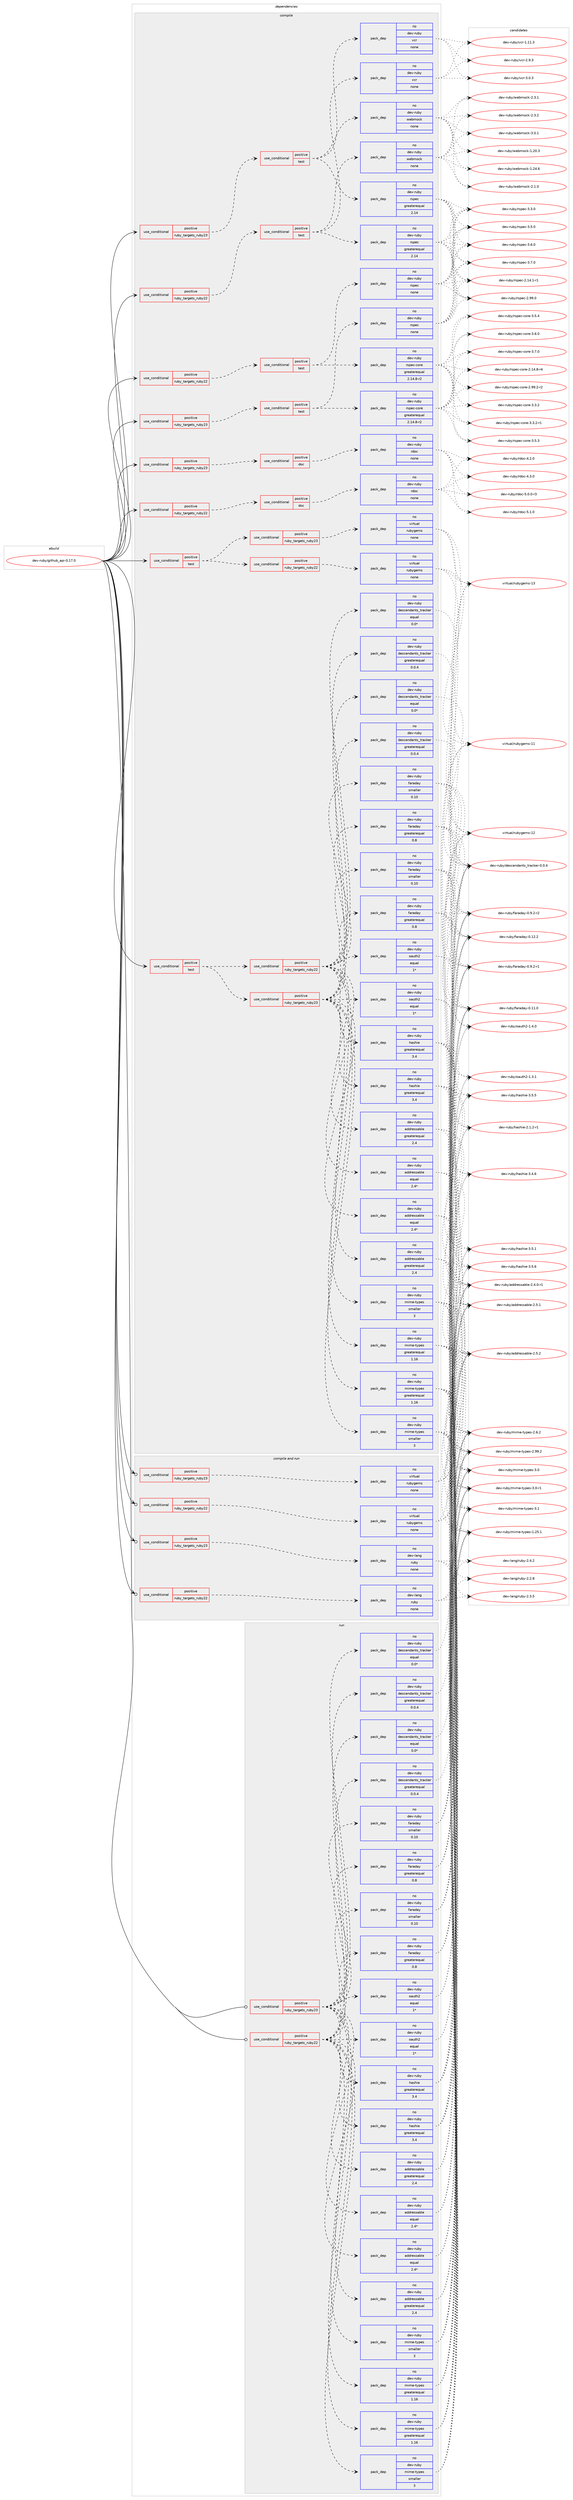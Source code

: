 digraph prolog {

# *************
# Graph options
# *************

newrank=true;
concentrate=true;
compound=true;
graph [rankdir=LR,fontname=Helvetica,fontsize=10,ranksep=1.5];#, ranksep=2.5, nodesep=0.2];
edge  [arrowhead=vee];
node  [fontname=Helvetica,fontsize=10];

# **********
# The ebuild
# **********

subgraph cluster_leftcol {
color=gray;
rank=same;
label=<<i>ebuild</i>>;
id [label="dev-ruby/github_api-0.17.0", color=red, width=4, href="../dev-ruby/github_api-0.17.0.svg"];
}

# ****************
# The dependencies
# ****************

subgraph cluster_midcol {
color=gray;
label=<<i>dependencies</i>>;
subgraph cluster_compile {
fillcolor="#eeeeee";
style=filled;
label=<<i>compile</i>>;
subgraph cond57836 {
dependency240250 [label=<<TABLE BORDER="0" CELLBORDER="1" CELLSPACING="0" CELLPADDING="4"><TR><TD ROWSPAN="3" CELLPADDING="10">use_conditional</TD></TR><TR><TD>positive</TD></TR><TR><TD>ruby_targets_ruby22</TD></TR></TABLE>>, shape=none, color=red];
subgraph cond57837 {
dependency240251 [label=<<TABLE BORDER="0" CELLBORDER="1" CELLSPACING="0" CELLPADDING="4"><TR><TD ROWSPAN="3" CELLPADDING="10">use_conditional</TD></TR><TR><TD>positive</TD></TR><TR><TD>doc</TD></TR></TABLE>>, shape=none, color=red];
subgraph pack178337 {
dependency240252 [label=<<TABLE BORDER="0" CELLBORDER="1" CELLSPACING="0" CELLPADDING="4" WIDTH="220"><TR><TD ROWSPAN="6" CELLPADDING="30">pack_dep</TD></TR><TR><TD WIDTH="110">no</TD></TR><TR><TD>dev-ruby</TD></TR><TR><TD>rdoc</TD></TR><TR><TD>none</TD></TR><TR><TD></TD></TR></TABLE>>, shape=none, color=blue];
}
dependency240251:e -> dependency240252:w [weight=20,style="dashed",arrowhead="vee"];
}
dependency240250:e -> dependency240251:w [weight=20,style="dashed",arrowhead="vee"];
}
id:e -> dependency240250:w [weight=20,style="solid",arrowhead="vee"];
subgraph cond57838 {
dependency240253 [label=<<TABLE BORDER="0" CELLBORDER="1" CELLSPACING="0" CELLPADDING="4"><TR><TD ROWSPAN="3" CELLPADDING="10">use_conditional</TD></TR><TR><TD>positive</TD></TR><TR><TD>ruby_targets_ruby22</TD></TR></TABLE>>, shape=none, color=red];
subgraph cond57839 {
dependency240254 [label=<<TABLE BORDER="0" CELLBORDER="1" CELLSPACING="0" CELLPADDING="4"><TR><TD ROWSPAN="3" CELLPADDING="10">use_conditional</TD></TR><TR><TD>positive</TD></TR><TR><TD>test</TD></TR></TABLE>>, shape=none, color=red];
subgraph pack178338 {
dependency240255 [label=<<TABLE BORDER="0" CELLBORDER="1" CELLSPACING="0" CELLPADDING="4" WIDTH="220"><TR><TD ROWSPAN="6" CELLPADDING="30">pack_dep</TD></TR><TR><TD WIDTH="110">no</TD></TR><TR><TD>dev-ruby</TD></TR><TR><TD>rspec</TD></TR><TR><TD>greaterequal</TD></TR><TR><TD>2.14</TD></TR></TABLE>>, shape=none, color=blue];
}
dependency240254:e -> dependency240255:w [weight=20,style="dashed",arrowhead="vee"];
subgraph pack178339 {
dependency240256 [label=<<TABLE BORDER="0" CELLBORDER="1" CELLSPACING="0" CELLPADDING="4" WIDTH="220"><TR><TD ROWSPAN="6" CELLPADDING="30">pack_dep</TD></TR><TR><TD WIDTH="110">no</TD></TR><TR><TD>dev-ruby</TD></TR><TR><TD>webmock</TD></TR><TR><TD>none</TD></TR><TR><TD></TD></TR></TABLE>>, shape=none, color=blue];
}
dependency240254:e -> dependency240256:w [weight=20,style="dashed",arrowhead="vee"];
subgraph pack178340 {
dependency240257 [label=<<TABLE BORDER="0" CELLBORDER="1" CELLSPACING="0" CELLPADDING="4" WIDTH="220"><TR><TD ROWSPAN="6" CELLPADDING="30">pack_dep</TD></TR><TR><TD WIDTH="110">no</TD></TR><TR><TD>dev-ruby</TD></TR><TR><TD>vcr</TD></TR><TR><TD>none</TD></TR><TR><TD></TD></TR></TABLE>>, shape=none, color=blue];
}
dependency240254:e -> dependency240257:w [weight=20,style="dashed",arrowhead="vee"];
}
dependency240253:e -> dependency240254:w [weight=20,style="dashed",arrowhead="vee"];
}
id:e -> dependency240253:w [weight=20,style="solid",arrowhead="vee"];
subgraph cond57840 {
dependency240258 [label=<<TABLE BORDER="0" CELLBORDER="1" CELLSPACING="0" CELLPADDING="4"><TR><TD ROWSPAN="3" CELLPADDING="10">use_conditional</TD></TR><TR><TD>positive</TD></TR><TR><TD>ruby_targets_ruby22</TD></TR></TABLE>>, shape=none, color=red];
subgraph cond57841 {
dependency240259 [label=<<TABLE BORDER="0" CELLBORDER="1" CELLSPACING="0" CELLPADDING="4"><TR><TD ROWSPAN="3" CELLPADDING="10">use_conditional</TD></TR><TR><TD>positive</TD></TR><TR><TD>test</TD></TR></TABLE>>, shape=none, color=red];
subgraph pack178341 {
dependency240260 [label=<<TABLE BORDER="0" CELLBORDER="1" CELLSPACING="0" CELLPADDING="4" WIDTH="220"><TR><TD ROWSPAN="6" CELLPADDING="30">pack_dep</TD></TR><TR><TD WIDTH="110">no</TD></TR><TR><TD>dev-ruby</TD></TR><TR><TD>rspec</TD></TR><TR><TD>none</TD></TR><TR><TD></TD></TR></TABLE>>, shape=none, color=blue];
}
dependency240259:e -> dependency240260:w [weight=20,style="dashed",arrowhead="vee"];
subgraph pack178342 {
dependency240261 [label=<<TABLE BORDER="0" CELLBORDER="1" CELLSPACING="0" CELLPADDING="4" WIDTH="220"><TR><TD ROWSPAN="6" CELLPADDING="30">pack_dep</TD></TR><TR><TD WIDTH="110">no</TD></TR><TR><TD>dev-ruby</TD></TR><TR><TD>rspec-core</TD></TR><TR><TD>greaterequal</TD></TR><TR><TD>2.14.8-r2</TD></TR></TABLE>>, shape=none, color=blue];
}
dependency240259:e -> dependency240261:w [weight=20,style="dashed",arrowhead="vee"];
}
dependency240258:e -> dependency240259:w [weight=20,style="dashed",arrowhead="vee"];
}
id:e -> dependency240258:w [weight=20,style="solid",arrowhead="vee"];
subgraph cond57842 {
dependency240262 [label=<<TABLE BORDER="0" CELLBORDER="1" CELLSPACING="0" CELLPADDING="4"><TR><TD ROWSPAN="3" CELLPADDING="10">use_conditional</TD></TR><TR><TD>positive</TD></TR><TR><TD>ruby_targets_ruby23</TD></TR></TABLE>>, shape=none, color=red];
subgraph cond57843 {
dependency240263 [label=<<TABLE BORDER="0" CELLBORDER="1" CELLSPACING="0" CELLPADDING="4"><TR><TD ROWSPAN="3" CELLPADDING="10">use_conditional</TD></TR><TR><TD>positive</TD></TR><TR><TD>doc</TD></TR></TABLE>>, shape=none, color=red];
subgraph pack178343 {
dependency240264 [label=<<TABLE BORDER="0" CELLBORDER="1" CELLSPACING="0" CELLPADDING="4" WIDTH="220"><TR><TD ROWSPAN="6" CELLPADDING="30">pack_dep</TD></TR><TR><TD WIDTH="110">no</TD></TR><TR><TD>dev-ruby</TD></TR><TR><TD>rdoc</TD></TR><TR><TD>none</TD></TR><TR><TD></TD></TR></TABLE>>, shape=none, color=blue];
}
dependency240263:e -> dependency240264:w [weight=20,style="dashed",arrowhead="vee"];
}
dependency240262:e -> dependency240263:w [weight=20,style="dashed",arrowhead="vee"];
}
id:e -> dependency240262:w [weight=20,style="solid",arrowhead="vee"];
subgraph cond57844 {
dependency240265 [label=<<TABLE BORDER="0" CELLBORDER="1" CELLSPACING="0" CELLPADDING="4"><TR><TD ROWSPAN="3" CELLPADDING="10">use_conditional</TD></TR><TR><TD>positive</TD></TR><TR><TD>ruby_targets_ruby23</TD></TR></TABLE>>, shape=none, color=red];
subgraph cond57845 {
dependency240266 [label=<<TABLE BORDER="0" CELLBORDER="1" CELLSPACING="0" CELLPADDING="4"><TR><TD ROWSPAN="3" CELLPADDING="10">use_conditional</TD></TR><TR><TD>positive</TD></TR><TR><TD>test</TD></TR></TABLE>>, shape=none, color=red];
subgraph pack178344 {
dependency240267 [label=<<TABLE BORDER="0" CELLBORDER="1" CELLSPACING="0" CELLPADDING="4" WIDTH="220"><TR><TD ROWSPAN="6" CELLPADDING="30">pack_dep</TD></TR><TR><TD WIDTH="110">no</TD></TR><TR><TD>dev-ruby</TD></TR><TR><TD>rspec</TD></TR><TR><TD>greaterequal</TD></TR><TR><TD>2.14</TD></TR></TABLE>>, shape=none, color=blue];
}
dependency240266:e -> dependency240267:w [weight=20,style="dashed",arrowhead="vee"];
subgraph pack178345 {
dependency240268 [label=<<TABLE BORDER="0" CELLBORDER="1" CELLSPACING="0" CELLPADDING="4" WIDTH="220"><TR><TD ROWSPAN="6" CELLPADDING="30">pack_dep</TD></TR><TR><TD WIDTH="110">no</TD></TR><TR><TD>dev-ruby</TD></TR><TR><TD>webmock</TD></TR><TR><TD>none</TD></TR><TR><TD></TD></TR></TABLE>>, shape=none, color=blue];
}
dependency240266:e -> dependency240268:w [weight=20,style="dashed",arrowhead="vee"];
subgraph pack178346 {
dependency240269 [label=<<TABLE BORDER="0" CELLBORDER="1" CELLSPACING="0" CELLPADDING="4" WIDTH="220"><TR><TD ROWSPAN="6" CELLPADDING="30">pack_dep</TD></TR><TR><TD WIDTH="110">no</TD></TR><TR><TD>dev-ruby</TD></TR><TR><TD>vcr</TD></TR><TR><TD>none</TD></TR><TR><TD></TD></TR></TABLE>>, shape=none, color=blue];
}
dependency240266:e -> dependency240269:w [weight=20,style="dashed",arrowhead="vee"];
}
dependency240265:e -> dependency240266:w [weight=20,style="dashed",arrowhead="vee"];
}
id:e -> dependency240265:w [weight=20,style="solid",arrowhead="vee"];
subgraph cond57846 {
dependency240270 [label=<<TABLE BORDER="0" CELLBORDER="1" CELLSPACING="0" CELLPADDING="4"><TR><TD ROWSPAN="3" CELLPADDING="10">use_conditional</TD></TR><TR><TD>positive</TD></TR><TR><TD>ruby_targets_ruby23</TD></TR></TABLE>>, shape=none, color=red];
subgraph cond57847 {
dependency240271 [label=<<TABLE BORDER="0" CELLBORDER="1" CELLSPACING="0" CELLPADDING="4"><TR><TD ROWSPAN="3" CELLPADDING="10">use_conditional</TD></TR><TR><TD>positive</TD></TR><TR><TD>test</TD></TR></TABLE>>, shape=none, color=red];
subgraph pack178347 {
dependency240272 [label=<<TABLE BORDER="0" CELLBORDER="1" CELLSPACING="0" CELLPADDING="4" WIDTH="220"><TR><TD ROWSPAN="6" CELLPADDING="30">pack_dep</TD></TR><TR><TD WIDTH="110">no</TD></TR><TR><TD>dev-ruby</TD></TR><TR><TD>rspec</TD></TR><TR><TD>none</TD></TR><TR><TD></TD></TR></TABLE>>, shape=none, color=blue];
}
dependency240271:e -> dependency240272:w [weight=20,style="dashed",arrowhead="vee"];
subgraph pack178348 {
dependency240273 [label=<<TABLE BORDER="0" CELLBORDER="1" CELLSPACING="0" CELLPADDING="4" WIDTH="220"><TR><TD ROWSPAN="6" CELLPADDING="30">pack_dep</TD></TR><TR><TD WIDTH="110">no</TD></TR><TR><TD>dev-ruby</TD></TR><TR><TD>rspec-core</TD></TR><TR><TD>greaterequal</TD></TR><TR><TD>2.14.8-r2</TD></TR></TABLE>>, shape=none, color=blue];
}
dependency240271:e -> dependency240273:w [weight=20,style="dashed",arrowhead="vee"];
}
dependency240270:e -> dependency240271:w [weight=20,style="dashed",arrowhead="vee"];
}
id:e -> dependency240270:w [weight=20,style="solid",arrowhead="vee"];
subgraph cond57848 {
dependency240274 [label=<<TABLE BORDER="0" CELLBORDER="1" CELLSPACING="0" CELLPADDING="4"><TR><TD ROWSPAN="3" CELLPADDING="10">use_conditional</TD></TR><TR><TD>positive</TD></TR><TR><TD>test</TD></TR></TABLE>>, shape=none, color=red];
subgraph cond57849 {
dependency240275 [label=<<TABLE BORDER="0" CELLBORDER="1" CELLSPACING="0" CELLPADDING="4"><TR><TD ROWSPAN="3" CELLPADDING="10">use_conditional</TD></TR><TR><TD>positive</TD></TR><TR><TD>ruby_targets_ruby22</TD></TR></TABLE>>, shape=none, color=red];
subgraph pack178349 {
dependency240276 [label=<<TABLE BORDER="0" CELLBORDER="1" CELLSPACING="0" CELLPADDING="4" WIDTH="220"><TR><TD ROWSPAN="6" CELLPADDING="30">pack_dep</TD></TR><TR><TD WIDTH="110">no</TD></TR><TR><TD>dev-ruby</TD></TR><TR><TD>addressable</TD></TR><TR><TD>greaterequal</TD></TR><TR><TD>2.4</TD></TR></TABLE>>, shape=none, color=blue];
}
dependency240275:e -> dependency240276:w [weight=20,style="dashed",arrowhead="vee"];
subgraph pack178350 {
dependency240277 [label=<<TABLE BORDER="0" CELLBORDER="1" CELLSPACING="0" CELLPADDING="4" WIDTH="220"><TR><TD ROWSPAN="6" CELLPADDING="30">pack_dep</TD></TR><TR><TD WIDTH="110">no</TD></TR><TR><TD>dev-ruby</TD></TR><TR><TD>addressable</TD></TR><TR><TD>equal</TD></TR><TR><TD>2.4*</TD></TR></TABLE>>, shape=none, color=blue];
}
dependency240275:e -> dependency240277:w [weight=20,style="dashed",arrowhead="vee"];
subgraph pack178351 {
dependency240278 [label=<<TABLE BORDER="0" CELLBORDER="1" CELLSPACING="0" CELLPADDING="4" WIDTH="220"><TR><TD ROWSPAN="6" CELLPADDING="30">pack_dep</TD></TR><TR><TD WIDTH="110">no</TD></TR><TR><TD>dev-ruby</TD></TR><TR><TD>descendants_tracker</TD></TR><TR><TD>greaterequal</TD></TR><TR><TD>0.0.4</TD></TR></TABLE>>, shape=none, color=blue];
}
dependency240275:e -> dependency240278:w [weight=20,style="dashed",arrowhead="vee"];
subgraph pack178352 {
dependency240279 [label=<<TABLE BORDER="0" CELLBORDER="1" CELLSPACING="0" CELLPADDING="4" WIDTH="220"><TR><TD ROWSPAN="6" CELLPADDING="30">pack_dep</TD></TR><TR><TD WIDTH="110">no</TD></TR><TR><TD>dev-ruby</TD></TR><TR><TD>descendants_tracker</TD></TR><TR><TD>equal</TD></TR><TR><TD>0.0*</TD></TR></TABLE>>, shape=none, color=blue];
}
dependency240275:e -> dependency240279:w [weight=20,style="dashed",arrowhead="vee"];
subgraph pack178353 {
dependency240280 [label=<<TABLE BORDER="0" CELLBORDER="1" CELLSPACING="0" CELLPADDING="4" WIDTH="220"><TR><TD ROWSPAN="6" CELLPADDING="30">pack_dep</TD></TR><TR><TD WIDTH="110">no</TD></TR><TR><TD>dev-ruby</TD></TR><TR><TD>faraday</TD></TR><TR><TD>greaterequal</TD></TR><TR><TD>0.8</TD></TR></TABLE>>, shape=none, color=blue];
}
dependency240275:e -> dependency240280:w [weight=20,style="dashed",arrowhead="vee"];
subgraph pack178354 {
dependency240281 [label=<<TABLE BORDER="0" CELLBORDER="1" CELLSPACING="0" CELLPADDING="4" WIDTH="220"><TR><TD ROWSPAN="6" CELLPADDING="30">pack_dep</TD></TR><TR><TD WIDTH="110">no</TD></TR><TR><TD>dev-ruby</TD></TR><TR><TD>faraday</TD></TR><TR><TD>smaller</TD></TR><TR><TD>0.10</TD></TR></TABLE>>, shape=none, color=blue];
}
dependency240275:e -> dependency240281:w [weight=20,style="dashed",arrowhead="vee"];
subgraph pack178355 {
dependency240282 [label=<<TABLE BORDER="0" CELLBORDER="1" CELLSPACING="0" CELLPADDING="4" WIDTH="220"><TR><TD ROWSPAN="6" CELLPADDING="30">pack_dep</TD></TR><TR><TD WIDTH="110">no</TD></TR><TR><TD>dev-ruby</TD></TR><TR><TD>hashie</TD></TR><TR><TD>greaterequal</TD></TR><TR><TD>3.4</TD></TR></TABLE>>, shape=none, color=blue];
}
dependency240275:e -> dependency240282:w [weight=20,style="dashed",arrowhead="vee"];
subgraph pack178356 {
dependency240283 [label=<<TABLE BORDER="0" CELLBORDER="1" CELLSPACING="0" CELLPADDING="4" WIDTH="220"><TR><TD ROWSPAN="6" CELLPADDING="30">pack_dep</TD></TR><TR><TD WIDTH="110">no</TD></TR><TR><TD>dev-ruby</TD></TR><TR><TD>mime-types</TD></TR><TR><TD>greaterequal</TD></TR><TR><TD>1.16</TD></TR></TABLE>>, shape=none, color=blue];
}
dependency240275:e -> dependency240283:w [weight=20,style="dashed",arrowhead="vee"];
subgraph pack178357 {
dependency240284 [label=<<TABLE BORDER="0" CELLBORDER="1" CELLSPACING="0" CELLPADDING="4" WIDTH="220"><TR><TD ROWSPAN="6" CELLPADDING="30">pack_dep</TD></TR><TR><TD WIDTH="110">no</TD></TR><TR><TD>dev-ruby</TD></TR><TR><TD>mime-types</TD></TR><TR><TD>smaller</TD></TR><TR><TD>3</TD></TR></TABLE>>, shape=none, color=blue];
}
dependency240275:e -> dependency240284:w [weight=20,style="dashed",arrowhead="vee"];
subgraph pack178358 {
dependency240285 [label=<<TABLE BORDER="0" CELLBORDER="1" CELLSPACING="0" CELLPADDING="4" WIDTH="220"><TR><TD ROWSPAN="6" CELLPADDING="30">pack_dep</TD></TR><TR><TD WIDTH="110">no</TD></TR><TR><TD>dev-ruby</TD></TR><TR><TD>oauth2</TD></TR><TR><TD>equal</TD></TR><TR><TD>1*</TD></TR></TABLE>>, shape=none, color=blue];
}
dependency240275:e -> dependency240285:w [weight=20,style="dashed",arrowhead="vee"];
}
dependency240274:e -> dependency240275:w [weight=20,style="dashed",arrowhead="vee"];
subgraph cond57850 {
dependency240286 [label=<<TABLE BORDER="0" CELLBORDER="1" CELLSPACING="0" CELLPADDING="4"><TR><TD ROWSPAN="3" CELLPADDING="10">use_conditional</TD></TR><TR><TD>positive</TD></TR><TR><TD>ruby_targets_ruby23</TD></TR></TABLE>>, shape=none, color=red];
subgraph pack178359 {
dependency240287 [label=<<TABLE BORDER="0" CELLBORDER="1" CELLSPACING="0" CELLPADDING="4" WIDTH="220"><TR><TD ROWSPAN="6" CELLPADDING="30">pack_dep</TD></TR><TR><TD WIDTH="110">no</TD></TR><TR><TD>dev-ruby</TD></TR><TR><TD>addressable</TD></TR><TR><TD>greaterequal</TD></TR><TR><TD>2.4</TD></TR></TABLE>>, shape=none, color=blue];
}
dependency240286:e -> dependency240287:w [weight=20,style="dashed",arrowhead="vee"];
subgraph pack178360 {
dependency240288 [label=<<TABLE BORDER="0" CELLBORDER="1" CELLSPACING="0" CELLPADDING="4" WIDTH="220"><TR><TD ROWSPAN="6" CELLPADDING="30">pack_dep</TD></TR><TR><TD WIDTH="110">no</TD></TR><TR><TD>dev-ruby</TD></TR><TR><TD>addressable</TD></TR><TR><TD>equal</TD></TR><TR><TD>2.4*</TD></TR></TABLE>>, shape=none, color=blue];
}
dependency240286:e -> dependency240288:w [weight=20,style="dashed",arrowhead="vee"];
subgraph pack178361 {
dependency240289 [label=<<TABLE BORDER="0" CELLBORDER="1" CELLSPACING="0" CELLPADDING="4" WIDTH="220"><TR><TD ROWSPAN="6" CELLPADDING="30">pack_dep</TD></TR><TR><TD WIDTH="110">no</TD></TR><TR><TD>dev-ruby</TD></TR><TR><TD>descendants_tracker</TD></TR><TR><TD>greaterequal</TD></TR><TR><TD>0.0.4</TD></TR></TABLE>>, shape=none, color=blue];
}
dependency240286:e -> dependency240289:w [weight=20,style="dashed",arrowhead="vee"];
subgraph pack178362 {
dependency240290 [label=<<TABLE BORDER="0" CELLBORDER="1" CELLSPACING="0" CELLPADDING="4" WIDTH="220"><TR><TD ROWSPAN="6" CELLPADDING="30">pack_dep</TD></TR><TR><TD WIDTH="110">no</TD></TR><TR><TD>dev-ruby</TD></TR><TR><TD>descendants_tracker</TD></TR><TR><TD>equal</TD></TR><TR><TD>0.0*</TD></TR></TABLE>>, shape=none, color=blue];
}
dependency240286:e -> dependency240290:w [weight=20,style="dashed",arrowhead="vee"];
subgraph pack178363 {
dependency240291 [label=<<TABLE BORDER="0" CELLBORDER="1" CELLSPACING="0" CELLPADDING="4" WIDTH="220"><TR><TD ROWSPAN="6" CELLPADDING="30">pack_dep</TD></TR><TR><TD WIDTH="110">no</TD></TR><TR><TD>dev-ruby</TD></TR><TR><TD>faraday</TD></TR><TR><TD>greaterequal</TD></TR><TR><TD>0.8</TD></TR></TABLE>>, shape=none, color=blue];
}
dependency240286:e -> dependency240291:w [weight=20,style="dashed",arrowhead="vee"];
subgraph pack178364 {
dependency240292 [label=<<TABLE BORDER="0" CELLBORDER="1" CELLSPACING="0" CELLPADDING="4" WIDTH="220"><TR><TD ROWSPAN="6" CELLPADDING="30">pack_dep</TD></TR><TR><TD WIDTH="110">no</TD></TR><TR><TD>dev-ruby</TD></TR><TR><TD>faraday</TD></TR><TR><TD>smaller</TD></TR><TR><TD>0.10</TD></TR></TABLE>>, shape=none, color=blue];
}
dependency240286:e -> dependency240292:w [weight=20,style="dashed",arrowhead="vee"];
subgraph pack178365 {
dependency240293 [label=<<TABLE BORDER="0" CELLBORDER="1" CELLSPACING="0" CELLPADDING="4" WIDTH="220"><TR><TD ROWSPAN="6" CELLPADDING="30">pack_dep</TD></TR><TR><TD WIDTH="110">no</TD></TR><TR><TD>dev-ruby</TD></TR><TR><TD>hashie</TD></TR><TR><TD>greaterequal</TD></TR><TR><TD>3.4</TD></TR></TABLE>>, shape=none, color=blue];
}
dependency240286:e -> dependency240293:w [weight=20,style="dashed",arrowhead="vee"];
subgraph pack178366 {
dependency240294 [label=<<TABLE BORDER="0" CELLBORDER="1" CELLSPACING="0" CELLPADDING="4" WIDTH="220"><TR><TD ROWSPAN="6" CELLPADDING="30">pack_dep</TD></TR><TR><TD WIDTH="110">no</TD></TR><TR><TD>dev-ruby</TD></TR><TR><TD>mime-types</TD></TR><TR><TD>greaterequal</TD></TR><TR><TD>1.16</TD></TR></TABLE>>, shape=none, color=blue];
}
dependency240286:e -> dependency240294:w [weight=20,style="dashed",arrowhead="vee"];
subgraph pack178367 {
dependency240295 [label=<<TABLE BORDER="0" CELLBORDER="1" CELLSPACING="0" CELLPADDING="4" WIDTH="220"><TR><TD ROWSPAN="6" CELLPADDING="30">pack_dep</TD></TR><TR><TD WIDTH="110">no</TD></TR><TR><TD>dev-ruby</TD></TR><TR><TD>mime-types</TD></TR><TR><TD>smaller</TD></TR><TR><TD>3</TD></TR></TABLE>>, shape=none, color=blue];
}
dependency240286:e -> dependency240295:w [weight=20,style="dashed",arrowhead="vee"];
subgraph pack178368 {
dependency240296 [label=<<TABLE BORDER="0" CELLBORDER="1" CELLSPACING="0" CELLPADDING="4" WIDTH="220"><TR><TD ROWSPAN="6" CELLPADDING="30">pack_dep</TD></TR><TR><TD WIDTH="110">no</TD></TR><TR><TD>dev-ruby</TD></TR><TR><TD>oauth2</TD></TR><TR><TD>equal</TD></TR><TR><TD>1*</TD></TR></TABLE>>, shape=none, color=blue];
}
dependency240286:e -> dependency240296:w [weight=20,style="dashed",arrowhead="vee"];
}
dependency240274:e -> dependency240286:w [weight=20,style="dashed",arrowhead="vee"];
}
id:e -> dependency240274:w [weight=20,style="solid",arrowhead="vee"];
subgraph cond57851 {
dependency240297 [label=<<TABLE BORDER="0" CELLBORDER="1" CELLSPACING="0" CELLPADDING="4"><TR><TD ROWSPAN="3" CELLPADDING="10">use_conditional</TD></TR><TR><TD>positive</TD></TR><TR><TD>test</TD></TR></TABLE>>, shape=none, color=red];
subgraph cond57852 {
dependency240298 [label=<<TABLE BORDER="0" CELLBORDER="1" CELLSPACING="0" CELLPADDING="4"><TR><TD ROWSPAN="3" CELLPADDING="10">use_conditional</TD></TR><TR><TD>positive</TD></TR><TR><TD>ruby_targets_ruby22</TD></TR></TABLE>>, shape=none, color=red];
subgraph pack178369 {
dependency240299 [label=<<TABLE BORDER="0" CELLBORDER="1" CELLSPACING="0" CELLPADDING="4" WIDTH="220"><TR><TD ROWSPAN="6" CELLPADDING="30">pack_dep</TD></TR><TR><TD WIDTH="110">no</TD></TR><TR><TD>virtual</TD></TR><TR><TD>rubygems</TD></TR><TR><TD>none</TD></TR><TR><TD></TD></TR></TABLE>>, shape=none, color=blue];
}
dependency240298:e -> dependency240299:w [weight=20,style="dashed",arrowhead="vee"];
}
dependency240297:e -> dependency240298:w [weight=20,style="dashed",arrowhead="vee"];
subgraph cond57853 {
dependency240300 [label=<<TABLE BORDER="0" CELLBORDER="1" CELLSPACING="0" CELLPADDING="4"><TR><TD ROWSPAN="3" CELLPADDING="10">use_conditional</TD></TR><TR><TD>positive</TD></TR><TR><TD>ruby_targets_ruby23</TD></TR></TABLE>>, shape=none, color=red];
subgraph pack178370 {
dependency240301 [label=<<TABLE BORDER="0" CELLBORDER="1" CELLSPACING="0" CELLPADDING="4" WIDTH="220"><TR><TD ROWSPAN="6" CELLPADDING="30">pack_dep</TD></TR><TR><TD WIDTH="110">no</TD></TR><TR><TD>virtual</TD></TR><TR><TD>rubygems</TD></TR><TR><TD>none</TD></TR><TR><TD></TD></TR></TABLE>>, shape=none, color=blue];
}
dependency240300:e -> dependency240301:w [weight=20,style="dashed",arrowhead="vee"];
}
dependency240297:e -> dependency240300:w [weight=20,style="dashed",arrowhead="vee"];
}
id:e -> dependency240297:w [weight=20,style="solid",arrowhead="vee"];
}
subgraph cluster_compileandrun {
fillcolor="#eeeeee";
style=filled;
label=<<i>compile and run</i>>;
subgraph cond57854 {
dependency240302 [label=<<TABLE BORDER="0" CELLBORDER="1" CELLSPACING="0" CELLPADDING="4"><TR><TD ROWSPAN="3" CELLPADDING="10">use_conditional</TD></TR><TR><TD>positive</TD></TR><TR><TD>ruby_targets_ruby22</TD></TR></TABLE>>, shape=none, color=red];
subgraph pack178371 {
dependency240303 [label=<<TABLE BORDER="0" CELLBORDER="1" CELLSPACING="0" CELLPADDING="4" WIDTH="220"><TR><TD ROWSPAN="6" CELLPADDING="30">pack_dep</TD></TR><TR><TD WIDTH="110">no</TD></TR><TR><TD>dev-lang</TD></TR><TR><TD>ruby</TD></TR><TR><TD>none</TD></TR><TR><TD></TD></TR></TABLE>>, shape=none, color=blue];
}
dependency240302:e -> dependency240303:w [weight=20,style="dashed",arrowhead="vee"];
}
id:e -> dependency240302:w [weight=20,style="solid",arrowhead="odotvee"];
subgraph cond57855 {
dependency240304 [label=<<TABLE BORDER="0" CELLBORDER="1" CELLSPACING="0" CELLPADDING="4"><TR><TD ROWSPAN="3" CELLPADDING="10">use_conditional</TD></TR><TR><TD>positive</TD></TR><TR><TD>ruby_targets_ruby22</TD></TR></TABLE>>, shape=none, color=red];
subgraph pack178372 {
dependency240305 [label=<<TABLE BORDER="0" CELLBORDER="1" CELLSPACING="0" CELLPADDING="4" WIDTH="220"><TR><TD ROWSPAN="6" CELLPADDING="30">pack_dep</TD></TR><TR><TD WIDTH="110">no</TD></TR><TR><TD>virtual</TD></TR><TR><TD>rubygems</TD></TR><TR><TD>none</TD></TR><TR><TD></TD></TR></TABLE>>, shape=none, color=blue];
}
dependency240304:e -> dependency240305:w [weight=20,style="dashed",arrowhead="vee"];
}
id:e -> dependency240304:w [weight=20,style="solid",arrowhead="odotvee"];
subgraph cond57856 {
dependency240306 [label=<<TABLE BORDER="0" CELLBORDER="1" CELLSPACING="0" CELLPADDING="4"><TR><TD ROWSPAN="3" CELLPADDING="10">use_conditional</TD></TR><TR><TD>positive</TD></TR><TR><TD>ruby_targets_ruby23</TD></TR></TABLE>>, shape=none, color=red];
subgraph pack178373 {
dependency240307 [label=<<TABLE BORDER="0" CELLBORDER="1" CELLSPACING="0" CELLPADDING="4" WIDTH="220"><TR><TD ROWSPAN="6" CELLPADDING="30">pack_dep</TD></TR><TR><TD WIDTH="110">no</TD></TR><TR><TD>dev-lang</TD></TR><TR><TD>ruby</TD></TR><TR><TD>none</TD></TR><TR><TD></TD></TR></TABLE>>, shape=none, color=blue];
}
dependency240306:e -> dependency240307:w [weight=20,style="dashed",arrowhead="vee"];
}
id:e -> dependency240306:w [weight=20,style="solid",arrowhead="odotvee"];
subgraph cond57857 {
dependency240308 [label=<<TABLE BORDER="0" CELLBORDER="1" CELLSPACING="0" CELLPADDING="4"><TR><TD ROWSPAN="3" CELLPADDING="10">use_conditional</TD></TR><TR><TD>positive</TD></TR><TR><TD>ruby_targets_ruby23</TD></TR></TABLE>>, shape=none, color=red];
subgraph pack178374 {
dependency240309 [label=<<TABLE BORDER="0" CELLBORDER="1" CELLSPACING="0" CELLPADDING="4" WIDTH="220"><TR><TD ROWSPAN="6" CELLPADDING="30">pack_dep</TD></TR><TR><TD WIDTH="110">no</TD></TR><TR><TD>virtual</TD></TR><TR><TD>rubygems</TD></TR><TR><TD>none</TD></TR><TR><TD></TD></TR></TABLE>>, shape=none, color=blue];
}
dependency240308:e -> dependency240309:w [weight=20,style="dashed",arrowhead="vee"];
}
id:e -> dependency240308:w [weight=20,style="solid",arrowhead="odotvee"];
}
subgraph cluster_run {
fillcolor="#eeeeee";
style=filled;
label=<<i>run</i>>;
subgraph cond57858 {
dependency240310 [label=<<TABLE BORDER="0" CELLBORDER="1" CELLSPACING="0" CELLPADDING="4"><TR><TD ROWSPAN="3" CELLPADDING="10">use_conditional</TD></TR><TR><TD>positive</TD></TR><TR><TD>ruby_targets_ruby22</TD></TR></TABLE>>, shape=none, color=red];
subgraph pack178375 {
dependency240311 [label=<<TABLE BORDER="0" CELLBORDER="1" CELLSPACING="0" CELLPADDING="4" WIDTH="220"><TR><TD ROWSPAN="6" CELLPADDING="30">pack_dep</TD></TR><TR><TD WIDTH="110">no</TD></TR><TR><TD>dev-ruby</TD></TR><TR><TD>addressable</TD></TR><TR><TD>greaterequal</TD></TR><TR><TD>2.4</TD></TR></TABLE>>, shape=none, color=blue];
}
dependency240310:e -> dependency240311:w [weight=20,style="dashed",arrowhead="vee"];
subgraph pack178376 {
dependency240312 [label=<<TABLE BORDER="0" CELLBORDER="1" CELLSPACING="0" CELLPADDING="4" WIDTH="220"><TR><TD ROWSPAN="6" CELLPADDING="30">pack_dep</TD></TR><TR><TD WIDTH="110">no</TD></TR><TR><TD>dev-ruby</TD></TR><TR><TD>addressable</TD></TR><TR><TD>equal</TD></TR><TR><TD>2.4*</TD></TR></TABLE>>, shape=none, color=blue];
}
dependency240310:e -> dependency240312:w [weight=20,style="dashed",arrowhead="vee"];
subgraph pack178377 {
dependency240313 [label=<<TABLE BORDER="0" CELLBORDER="1" CELLSPACING="0" CELLPADDING="4" WIDTH="220"><TR><TD ROWSPAN="6" CELLPADDING="30">pack_dep</TD></TR><TR><TD WIDTH="110">no</TD></TR><TR><TD>dev-ruby</TD></TR><TR><TD>descendants_tracker</TD></TR><TR><TD>greaterequal</TD></TR><TR><TD>0.0.4</TD></TR></TABLE>>, shape=none, color=blue];
}
dependency240310:e -> dependency240313:w [weight=20,style="dashed",arrowhead="vee"];
subgraph pack178378 {
dependency240314 [label=<<TABLE BORDER="0" CELLBORDER="1" CELLSPACING="0" CELLPADDING="4" WIDTH="220"><TR><TD ROWSPAN="6" CELLPADDING="30">pack_dep</TD></TR><TR><TD WIDTH="110">no</TD></TR><TR><TD>dev-ruby</TD></TR><TR><TD>descendants_tracker</TD></TR><TR><TD>equal</TD></TR><TR><TD>0.0*</TD></TR></TABLE>>, shape=none, color=blue];
}
dependency240310:e -> dependency240314:w [weight=20,style="dashed",arrowhead="vee"];
subgraph pack178379 {
dependency240315 [label=<<TABLE BORDER="0" CELLBORDER="1" CELLSPACING="0" CELLPADDING="4" WIDTH="220"><TR><TD ROWSPAN="6" CELLPADDING="30">pack_dep</TD></TR><TR><TD WIDTH="110">no</TD></TR><TR><TD>dev-ruby</TD></TR><TR><TD>faraday</TD></TR><TR><TD>greaterequal</TD></TR><TR><TD>0.8</TD></TR></TABLE>>, shape=none, color=blue];
}
dependency240310:e -> dependency240315:w [weight=20,style="dashed",arrowhead="vee"];
subgraph pack178380 {
dependency240316 [label=<<TABLE BORDER="0" CELLBORDER="1" CELLSPACING="0" CELLPADDING="4" WIDTH="220"><TR><TD ROWSPAN="6" CELLPADDING="30">pack_dep</TD></TR><TR><TD WIDTH="110">no</TD></TR><TR><TD>dev-ruby</TD></TR><TR><TD>faraday</TD></TR><TR><TD>smaller</TD></TR><TR><TD>0.10</TD></TR></TABLE>>, shape=none, color=blue];
}
dependency240310:e -> dependency240316:w [weight=20,style="dashed",arrowhead="vee"];
subgraph pack178381 {
dependency240317 [label=<<TABLE BORDER="0" CELLBORDER="1" CELLSPACING="0" CELLPADDING="4" WIDTH="220"><TR><TD ROWSPAN="6" CELLPADDING="30">pack_dep</TD></TR><TR><TD WIDTH="110">no</TD></TR><TR><TD>dev-ruby</TD></TR><TR><TD>hashie</TD></TR><TR><TD>greaterequal</TD></TR><TR><TD>3.4</TD></TR></TABLE>>, shape=none, color=blue];
}
dependency240310:e -> dependency240317:w [weight=20,style="dashed",arrowhead="vee"];
subgraph pack178382 {
dependency240318 [label=<<TABLE BORDER="0" CELLBORDER="1" CELLSPACING="0" CELLPADDING="4" WIDTH="220"><TR><TD ROWSPAN="6" CELLPADDING="30">pack_dep</TD></TR><TR><TD WIDTH="110">no</TD></TR><TR><TD>dev-ruby</TD></TR><TR><TD>mime-types</TD></TR><TR><TD>greaterequal</TD></TR><TR><TD>1.16</TD></TR></TABLE>>, shape=none, color=blue];
}
dependency240310:e -> dependency240318:w [weight=20,style="dashed",arrowhead="vee"];
subgraph pack178383 {
dependency240319 [label=<<TABLE BORDER="0" CELLBORDER="1" CELLSPACING="0" CELLPADDING="4" WIDTH="220"><TR><TD ROWSPAN="6" CELLPADDING="30">pack_dep</TD></TR><TR><TD WIDTH="110">no</TD></TR><TR><TD>dev-ruby</TD></TR><TR><TD>mime-types</TD></TR><TR><TD>smaller</TD></TR><TR><TD>3</TD></TR></TABLE>>, shape=none, color=blue];
}
dependency240310:e -> dependency240319:w [weight=20,style="dashed",arrowhead="vee"];
subgraph pack178384 {
dependency240320 [label=<<TABLE BORDER="0" CELLBORDER="1" CELLSPACING="0" CELLPADDING="4" WIDTH="220"><TR><TD ROWSPAN="6" CELLPADDING="30">pack_dep</TD></TR><TR><TD WIDTH="110">no</TD></TR><TR><TD>dev-ruby</TD></TR><TR><TD>oauth2</TD></TR><TR><TD>equal</TD></TR><TR><TD>1*</TD></TR></TABLE>>, shape=none, color=blue];
}
dependency240310:e -> dependency240320:w [weight=20,style="dashed",arrowhead="vee"];
}
id:e -> dependency240310:w [weight=20,style="solid",arrowhead="odot"];
subgraph cond57859 {
dependency240321 [label=<<TABLE BORDER="0" CELLBORDER="1" CELLSPACING="0" CELLPADDING="4"><TR><TD ROWSPAN="3" CELLPADDING="10">use_conditional</TD></TR><TR><TD>positive</TD></TR><TR><TD>ruby_targets_ruby23</TD></TR></TABLE>>, shape=none, color=red];
subgraph pack178385 {
dependency240322 [label=<<TABLE BORDER="0" CELLBORDER="1" CELLSPACING="0" CELLPADDING="4" WIDTH="220"><TR><TD ROWSPAN="6" CELLPADDING="30">pack_dep</TD></TR><TR><TD WIDTH="110">no</TD></TR><TR><TD>dev-ruby</TD></TR><TR><TD>addressable</TD></TR><TR><TD>greaterequal</TD></TR><TR><TD>2.4</TD></TR></TABLE>>, shape=none, color=blue];
}
dependency240321:e -> dependency240322:w [weight=20,style="dashed",arrowhead="vee"];
subgraph pack178386 {
dependency240323 [label=<<TABLE BORDER="0" CELLBORDER="1" CELLSPACING="0" CELLPADDING="4" WIDTH="220"><TR><TD ROWSPAN="6" CELLPADDING="30">pack_dep</TD></TR><TR><TD WIDTH="110">no</TD></TR><TR><TD>dev-ruby</TD></TR><TR><TD>addressable</TD></TR><TR><TD>equal</TD></TR><TR><TD>2.4*</TD></TR></TABLE>>, shape=none, color=blue];
}
dependency240321:e -> dependency240323:w [weight=20,style="dashed",arrowhead="vee"];
subgraph pack178387 {
dependency240324 [label=<<TABLE BORDER="0" CELLBORDER="1" CELLSPACING="0" CELLPADDING="4" WIDTH="220"><TR><TD ROWSPAN="6" CELLPADDING="30">pack_dep</TD></TR><TR><TD WIDTH="110">no</TD></TR><TR><TD>dev-ruby</TD></TR><TR><TD>descendants_tracker</TD></TR><TR><TD>greaterequal</TD></TR><TR><TD>0.0.4</TD></TR></TABLE>>, shape=none, color=blue];
}
dependency240321:e -> dependency240324:w [weight=20,style="dashed",arrowhead="vee"];
subgraph pack178388 {
dependency240325 [label=<<TABLE BORDER="0" CELLBORDER="1" CELLSPACING="0" CELLPADDING="4" WIDTH="220"><TR><TD ROWSPAN="6" CELLPADDING="30">pack_dep</TD></TR><TR><TD WIDTH="110">no</TD></TR><TR><TD>dev-ruby</TD></TR><TR><TD>descendants_tracker</TD></TR><TR><TD>equal</TD></TR><TR><TD>0.0*</TD></TR></TABLE>>, shape=none, color=blue];
}
dependency240321:e -> dependency240325:w [weight=20,style="dashed",arrowhead="vee"];
subgraph pack178389 {
dependency240326 [label=<<TABLE BORDER="0" CELLBORDER="1" CELLSPACING="0" CELLPADDING="4" WIDTH="220"><TR><TD ROWSPAN="6" CELLPADDING="30">pack_dep</TD></TR><TR><TD WIDTH="110">no</TD></TR><TR><TD>dev-ruby</TD></TR><TR><TD>faraday</TD></TR><TR><TD>greaterequal</TD></TR><TR><TD>0.8</TD></TR></TABLE>>, shape=none, color=blue];
}
dependency240321:e -> dependency240326:w [weight=20,style="dashed",arrowhead="vee"];
subgraph pack178390 {
dependency240327 [label=<<TABLE BORDER="0" CELLBORDER="1" CELLSPACING="0" CELLPADDING="4" WIDTH="220"><TR><TD ROWSPAN="6" CELLPADDING="30">pack_dep</TD></TR><TR><TD WIDTH="110">no</TD></TR><TR><TD>dev-ruby</TD></TR><TR><TD>faraday</TD></TR><TR><TD>smaller</TD></TR><TR><TD>0.10</TD></TR></TABLE>>, shape=none, color=blue];
}
dependency240321:e -> dependency240327:w [weight=20,style="dashed",arrowhead="vee"];
subgraph pack178391 {
dependency240328 [label=<<TABLE BORDER="0" CELLBORDER="1" CELLSPACING="0" CELLPADDING="4" WIDTH="220"><TR><TD ROWSPAN="6" CELLPADDING="30">pack_dep</TD></TR><TR><TD WIDTH="110">no</TD></TR><TR><TD>dev-ruby</TD></TR><TR><TD>hashie</TD></TR><TR><TD>greaterequal</TD></TR><TR><TD>3.4</TD></TR></TABLE>>, shape=none, color=blue];
}
dependency240321:e -> dependency240328:w [weight=20,style="dashed",arrowhead="vee"];
subgraph pack178392 {
dependency240329 [label=<<TABLE BORDER="0" CELLBORDER="1" CELLSPACING="0" CELLPADDING="4" WIDTH="220"><TR><TD ROWSPAN="6" CELLPADDING="30">pack_dep</TD></TR><TR><TD WIDTH="110">no</TD></TR><TR><TD>dev-ruby</TD></TR><TR><TD>mime-types</TD></TR><TR><TD>greaterequal</TD></TR><TR><TD>1.16</TD></TR></TABLE>>, shape=none, color=blue];
}
dependency240321:e -> dependency240329:w [weight=20,style="dashed",arrowhead="vee"];
subgraph pack178393 {
dependency240330 [label=<<TABLE BORDER="0" CELLBORDER="1" CELLSPACING="0" CELLPADDING="4" WIDTH="220"><TR><TD ROWSPAN="6" CELLPADDING="30">pack_dep</TD></TR><TR><TD WIDTH="110">no</TD></TR><TR><TD>dev-ruby</TD></TR><TR><TD>mime-types</TD></TR><TR><TD>smaller</TD></TR><TR><TD>3</TD></TR></TABLE>>, shape=none, color=blue];
}
dependency240321:e -> dependency240330:w [weight=20,style="dashed",arrowhead="vee"];
subgraph pack178394 {
dependency240331 [label=<<TABLE BORDER="0" CELLBORDER="1" CELLSPACING="0" CELLPADDING="4" WIDTH="220"><TR><TD ROWSPAN="6" CELLPADDING="30">pack_dep</TD></TR><TR><TD WIDTH="110">no</TD></TR><TR><TD>dev-ruby</TD></TR><TR><TD>oauth2</TD></TR><TR><TD>equal</TD></TR><TR><TD>1*</TD></TR></TABLE>>, shape=none, color=blue];
}
dependency240321:e -> dependency240331:w [weight=20,style="dashed",arrowhead="vee"];
}
id:e -> dependency240321:w [weight=20,style="solid",arrowhead="odot"];
}
}

# **************
# The candidates
# **************

subgraph cluster_choices {
rank=same;
color=gray;
label=<<i>candidates</i>>;

subgraph choice178337 {
color=black;
nodesep=1;
choice10010111845114117981214711410011199455246504648 [label="dev-ruby/rdoc-4.2.0", color=red, width=4,href="../dev-ruby/rdoc-4.2.0.svg"];
choice10010111845114117981214711410011199455246514648 [label="dev-ruby/rdoc-4.3.0", color=red, width=4,href="../dev-ruby/rdoc-4.3.0.svg"];
choice100101118451141179812147114100111994553464846484511451 [label="dev-ruby/rdoc-5.0.0-r3", color=red, width=4,href="../dev-ruby/rdoc-5.0.0-r3.svg"];
choice10010111845114117981214711410011199455346494648 [label="dev-ruby/rdoc-5.1.0", color=red, width=4,href="../dev-ruby/rdoc-5.1.0.svg"];
dependency240252:e -> choice10010111845114117981214711410011199455246504648:w [style=dotted,weight="100"];
dependency240252:e -> choice10010111845114117981214711410011199455246514648:w [style=dotted,weight="100"];
dependency240252:e -> choice100101118451141179812147114100111994553464846484511451:w [style=dotted,weight="100"];
dependency240252:e -> choice10010111845114117981214711410011199455346494648:w [style=dotted,weight="100"];
}
subgraph choice178338 {
color=black;
nodesep=1;
choice10010111845114117981214711411511210199455046495246494511449 [label="dev-ruby/rspec-2.14.1-r1", color=red, width=4,href="../dev-ruby/rspec-2.14.1-r1.svg"];
choice1001011184511411798121471141151121019945504657574648 [label="dev-ruby/rspec-2.99.0", color=red, width=4,href="../dev-ruby/rspec-2.99.0.svg"];
choice10010111845114117981214711411511210199455146514648 [label="dev-ruby/rspec-3.3.0", color=red, width=4,href="../dev-ruby/rspec-3.3.0.svg"];
choice10010111845114117981214711411511210199455146534648 [label="dev-ruby/rspec-3.5.0", color=red, width=4,href="../dev-ruby/rspec-3.5.0.svg"];
choice10010111845114117981214711411511210199455146544648 [label="dev-ruby/rspec-3.6.0", color=red, width=4,href="../dev-ruby/rspec-3.6.0.svg"];
choice10010111845114117981214711411511210199455146554648 [label="dev-ruby/rspec-3.7.0", color=red, width=4,href="../dev-ruby/rspec-3.7.0.svg"];
dependency240255:e -> choice10010111845114117981214711411511210199455046495246494511449:w [style=dotted,weight="100"];
dependency240255:e -> choice1001011184511411798121471141151121019945504657574648:w [style=dotted,weight="100"];
dependency240255:e -> choice10010111845114117981214711411511210199455146514648:w [style=dotted,weight="100"];
dependency240255:e -> choice10010111845114117981214711411511210199455146534648:w [style=dotted,weight="100"];
dependency240255:e -> choice10010111845114117981214711411511210199455146544648:w [style=dotted,weight="100"];
dependency240255:e -> choice10010111845114117981214711411511210199455146554648:w [style=dotted,weight="100"];
}
subgraph choice178339 {
color=black;
nodesep=1;
choice100101118451141179812147119101981091119910745494650484651 [label="dev-ruby/webmock-1.20.3", color=red, width=4,href="../dev-ruby/webmock-1.20.3.svg"];
choice100101118451141179812147119101981091119910745494650524654 [label="dev-ruby/webmock-1.24.6", color=red, width=4,href="../dev-ruby/webmock-1.24.6.svg"];
choice1001011184511411798121471191019810911199107455046494648 [label="dev-ruby/webmock-2.1.0", color=red, width=4,href="../dev-ruby/webmock-2.1.0.svg"];
choice1001011184511411798121471191019810911199107455046514649 [label="dev-ruby/webmock-2.3.1", color=red, width=4,href="../dev-ruby/webmock-2.3.1.svg"];
choice1001011184511411798121471191019810911199107455046514650 [label="dev-ruby/webmock-2.3.2", color=red, width=4,href="../dev-ruby/webmock-2.3.2.svg"];
choice1001011184511411798121471191019810911199107455146484649 [label="dev-ruby/webmock-3.0.1", color=red, width=4,href="../dev-ruby/webmock-3.0.1.svg"];
dependency240256:e -> choice100101118451141179812147119101981091119910745494650484651:w [style=dotted,weight="100"];
dependency240256:e -> choice100101118451141179812147119101981091119910745494650524654:w [style=dotted,weight="100"];
dependency240256:e -> choice1001011184511411798121471191019810911199107455046494648:w [style=dotted,weight="100"];
dependency240256:e -> choice1001011184511411798121471191019810911199107455046514649:w [style=dotted,weight="100"];
dependency240256:e -> choice1001011184511411798121471191019810911199107455046514650:w [style=dotted,weight="100"];
dependency240256:e -> choice1001011184511411798121471191019810911199107455146484649:w [style=dotted,weight="100"];
}
subgraph choice178340 {
color=black;
nodesep=1;
choice1001011184511411798121471189911445494649494651 [label="dev-ruby/vcr-1.11.3", color=red, width=4,href="../dev-ruby/vcr-1.11.3.svg"];
choice10010111845114117981214711899114455046574651 [label="dev-ruby/vcr-2.9.3", color=red, width=4,href="../dev-ruby/vcr-2.9.3.svg"];
choice10010111845114117981214711899114455146484651 [label="dev-ruby/vcr-3.0.3", color=red, width=4,href="../dev-ruby/vcr-3.0.3.svg"];
dependency240257:e -> choice1001011184511411798121471189911445494649494651:w [style=dotted,weight="100"];
dependency240257:e -> choice10010111845114117981214711899114455046574651:w [style=dotted,weight="100"];
dependency240257:e -> choice10010111845114117981214711899114455146484651:w [style=dotted,weight="100"];
}
subgraph choice178341 {
color=black;
nodesep=1;
choice10010111845114117981214711411511210199455046495246494511449 [label="dev-ruby/rspec-2.14.1-r1", color=red, width=4,href="../dev-ruby/rspec-2.14.1-r1.svg"];
choice1001011184511411798121471141151121019945504657574648 [label="dev-ruby/rspec-2.99.0", color=red, width=4,href="../dev-ruby/rspec-2.99.0.svg"];
choice10010111845114117981214711411511210199455146514648 [label="dev-ruby/rspec-3.3.0", color=red, width=4,href="../dev-ruby/rspec-3.3.0.svg"];
choice10010111845114117981214711411511210199455146534648 [label="dev-ruby/rspec-3.5.0", color=red, width=4,href="../dev-ruby/rspec-3.5.0.svg"];
choice10010111845114117981214711411511210199455146544648 [label="dev-ruby/rspec-3.6.0", color=red, width=4,href="../dev-ruby/rspec-3.6.0.svg"];
choice10010111845114117981214711411511210199455146554648 [label="dev-ruby/rspec-3.7.0", color=red, width=4,href="../dev-ruby/rspec-3.7.0.svg"];
dependency240260:e -> choice10010111845114117981214711411511210199455046495246494511449:w [style=dotted,weight="100"];
dependency240260:e -> choice1001011184511411798121471141151121019945504657574648:w [style=dotted,weight="100"];
dependency240260:e -> choice10010111845114117981214711411511210199455146514648:w [style=dotted,weight="100"];
dependency240260:e -> choice10010111845114117981214711411511210199455146534648:w [style=dotted,weight="100"];
dependency240260:e -> choice10010111845114117981214711411511210199455146544648:w [style=dotted,weight="100"];
dependency240260:e -> choice10010111845114117981214711411511210199455146554648:w [style=dotted,weight="100"];
}
subgraph choice178342 {
color=black;
nodesep=1;
choice100101118451141179812147114115112101994599111114101455046495246564511452 [label="dev-ruby/rspec-core-2.14.8-r4", color=red, width=4,href="../dev-ruby/rspec-core-2.14.8-r4.svg"];
choice100101118451141179812147114115112101994599111114101455046575746504511450 [label="dev-ruby/rspec-core-2.99.2-r2", color=red, width=4,href="../dev-ruby/rspec-core-2.99.2-r2.svg"];
choice100101118451141179812147114115112101994599111114101455146514650 [label="dev-ruby/rspec-core-3.3.2", color=red, width=4,href="../dev-ruby/rspec-core-3.3.2.svg"];
choice1001011184511411798121471141151121019945991111141014551465146504511449 [label="dev-ruby/rspec-core-3.3.2-r1", color=red, width=4,href="../dev-ruby/rspec-core-3.3.2-r1.svg"];
choice100101118451141179812147114115112101994599111114101455146534651 [label="dev-ruby/rspec-core-3.5.3", color=red, width=4,href="../dev-ruby/rspec-core-3.5.3.svg"];
choice100101118451141179812147114115112101994599111114101455146534652 [label="dev-ruby/rspec-core-3.5.4", color=red, width=4,href="../dev-ruby/rspec-core-3.5.4.svg"];
choice100101118451141179812147114115112101994599111114101455146544648 [label="dev-ruby/rspec-core-3.6.0", color=red, width=4,href="../dev-ruby/rspec-core-3.6.0.svg"];
choice100101118451141179812147114115112101994599111114101455146554648 [label="dev-ruby/rspec-core-3.7.0", color=red, width=4,href="../dev-ruby/rspec-core-3.7.0.svg"];
dependency240261:e -> choice100101118451141179812147114115112101994599111114101455046495246564511452:w [style=dotted,weight="100"];
dependency240261:e -> choice100101118451141179812147114115112101994599111114101455046575746504511450:w [style=dotted,weight="100"];
dependency240261:e -> choice100101118451141179812147114115112101994599111114101455146514650:w [style=dotted,weight="100"];
dependency240261:e -> choice1001011184511411798121471141151121019945991111141014551465146504511449:w [style=dotted,weight="100"];
dependency240261:e -> choice100101118451141179812147114115112101994599111114101455146534651:w [style=dotted,weight="100"];
dependency240261:e -> choice100101118451141179812147114115112101994599111114101455146534652:w [style=dotted,weight="100"];
dependency240261:e -> choice100101118451141179812147114115112101994599111114101455146544648:w [style=dotted,weight="100"];
dependency240261:e -> choice100101118451141179812147114115112101994599111114101455146554648:w [style=dotted,weight="100"];
}
subgraph choice178343 {
color=black;
nodesep=1;
choice10010111845114117981214711410011199455246504648 [label="dev-ruby/rdoc-4.2.0", color=red, width=4,href="../dev-ruby/rdoc-4.2.0.svg"];
choice10010111845114117981214711410011199455246514648 [label="dev-ruby/rdoc-4.3.0", color=red, width=4,href="../dev-ruby/rdoc-4.3.0.svg"];
choice100101118451141179812147114100111994553464846484511451 [label="dev-ruby/rdoc-5.0.0-r3", color=red, width=4,href="../dev-ruby/rdoc-5.0.0-r3.svg"];
choice10010111845114117981214711410011199455346494648 [label="dev-ruby/rdoc-5.1.0", color=red, width=4,href="../dev-ruby/rdoc-5.1.0.svg"];
dependency240264:e -> choice10010111845114117981214711410011199455246504648:w [style=dotted,weight="100"];
dependency240264:e -> choice10010111845114117981214711410011199455246514648:w [style=dotted,weight="100"];
dependency240264:e -> choice100101118451141179812147114100111994553464846484511451:w [style=dotted,weight="100"];
dependency240264:e -> choice10010111845114117981214711410011199455346494648:w [style=dotted,weight="100"];
}
subgraph choice178344 {
color=black;
nodesep=1;
choice10010111845114117981214711411511210199455046495246494511449 [label="dev-ruby/rspec-2.14.1-r1", color=red, width=4,href="../dev-ruby/rspec-2.14.1-r1.svg"];
choice1001011184511411798121471141151121019945504657574648 [label="dev-ruby/rspec-2.99.0", color=red, width=4,href="../dev-ruby/rspec-2.99.0.svg"];
choice10010111845114117981214711411511210199455146514648 [label="dev-ruby/rspec-3.3.0", color=red, width=4,href="../dev-ruby/rspec-3.3.0.svg"];
choice10010111845114117981214711411511210199455146534648 [label="dev-ruby/rspec-3.5.0", color=red, width=4,href="../dev-ruby/rspec-3.5.0.svg"];
choice10010111845114117981214711411511210199455146544648 [label="dev-ruby/rspec-3.6.0", color=red, width=4,href="../dev-ruby/rspec-3.6.0.svg"];
choice10010111845114117981214711411511210199455146554648 [label="dev-ruby/rspec-3.7.0", color=red, width=4,href="../dev-ruby/rspec-3.7.0.svg"];
dependency240267:e -> choice10010111845114117981214711411511210199455046495246494511449:w [style=dotted,weight="100"];
dependency240267:e -> choice1001011184511411798121471141151121019945504657574648:w [style=dotted,weight="100"];
dependency240267:e -> choice10010111845114117981214711411511210199455146514648:w [style=dotted,weight="100"];
dependency240267:e -> choice10010111845114117981214711411511210199455146534648:w [style=dotted,weight="100"];
dependency240267:e -> choice10010111845114117981214711411511210199455146544648:w [style=dotted,weight="100"];
dependency240267:e -> choice10010111845114117981214711411511210199455146554648:w [style=dotted,weight="100"];
}
subgraph choice178345 {
color=black;
nodesep=1;
choice100101118451141179812147119101981091119910745494650484651 [label="dev-ruby/webmock-1.20.3", color=red, width=4,href="../dev-ruby/webmock-1.20.3.svg"];
choice100101118451141179812147119101981091119910745494650524654 [label="dev-ruby/webmock-1.24.6", color=red, width=4,href="../dev-ruby/webmock-1.24.6.svg"];
choice1001011184511411798121471191019810911199107455046494648 [label="dev-ruby/webmock-2.1.0", color=red, width=4,href="../dev-ruby/webmock-2.1.0.svg"];
choice1001011184511411798121471191019810911199107455046514649 [label="dev-ruby/webmock-2.3.1", color=red, width=4,href="../dev-ruby/webmock-2.3.1.svg"];
choice1001011184511411798121471191019810911199107455046514650 [label="dev-ruby/webmock-2.3.2", color=red, width=4,href="../dev-ruby/webmock-2.3.2.svg"];
choice1001011184511411798121471191019810911199107455146484649 [label="dev-ruby/webmock-3.0.1", color=red, width=4,href="../dev-ruby/webmock-3.0.1.svg"];
dependency240268:e -> choice100101118451141179812147119101981091119910745494650484651:w [style=dotted,weight="100"];
dependency240268:e -> choice100101118451141179812147119101981091119910745494650524654:w [style=dotted,weight="100"];
dependency240268:e -> choice1001011184511411798121471191019810911199107455046494648:w [style=dotted,weight="100"];
dependency240268:e -> choice1001011184511411798121471191019810911199107455046514649:w [style=dotted,weight="100"];
dependency240268:e -> choice1001011184511411798121471191019810911199107455046514650:w [style=dotted,weight="100"];
dependency240268:e -> choice1001011184511411798121471191019810911199107455146484649:w [style=dotted,weight="100"];
}
subgraph choice178346 {
color=black;
nodesep=1;
choice1001011184511411798121471189911445494649494651 [label="dev-ruby/vcr-1.11.3", color=red, width=4,href="../dev-ruby/vcr-1.11.3.svg"];
choice10010111845114117981214711899114455046574651 [label="dev-ruby/vcr-2.9.3", color=red, width=4,href="../dev-ruby/vcr-2.9.3.svg"];
choice10010111845114117981214711899114455146484651 [label="dev-ruby/vcr-3.0.3", color=red, width=4,href="../dev-ruby/vcr-3.0.3.svg"];
dependency240269:e -> choice1001011184511411798121471189911445494649494651:w [style=dotted,weight="100"];
dependency240269:e -> choice10010111845114117981214711899114455046574651:w [style=dotted,weight="100"];
dependency240269:e -> choice10010111845114117981214711899114455146484651:w [style=dotted,weight="100"];
}
subgraph choice178347 {
color=black;
nodesep=1;
choice10010111845114117981214711411511210199455046495246494511449 [label="dev-ruby/rspec-2.14.1-r1", color=red, width=4,href="../dev-ruby/rspec-2.14.1-r1.svg"];
choice1001011184511411798121471141151121019945504657574648 [label="dev-ruby/rspec-2.99.0", color=red, width=4,href="../dev-ruby/rspec-2.99.0.svg"];
choice10010111845114117981214711411511210199455146514648 [label="dev-ruby/rspec-3.3.0", color=red, width=4,href="../dev-ruby/rspec-3.3.0.svg"];
choice10010111845114117981214711411511210199455146534648 [label="dev-ruby/rspec-3.5.0", color=red, width=4,href="../dev-ruby/rspec-3.5.0.svg"];
choice10010111845114117981214711411511210199455146544648 [label="dev-ruby/rspec-3.6.0", color=red, width=4,href="../dev-ruby/rspec-3.6.0.svg"];
choice10010111845114117981214711411511210199455146554648 [label="dev-ruby/rspec-3.7.0", color=red, width=4,href="../dev-ruby/rspec-3.7.0.svg"];
dependency240272:e -> choice10010111845114117981214711411511210199455046495246494511449:w [style=dotted,weight="100"];
dependency240272:e -> choice1001011184511411798121471141151121019945504657574648:w [style=dotted,weight="100"];
dependency240272:e -> choice10010111845114117981214711411511210199455146514648:w [style=dotted,weight="100"];
dependency240272:e -> choice10010111845114117981214711411511210199455146534648:w [style=dotted,weight="100"];
dependency240272:e -> choice10010111845114117981214711411511210199455146544648:w [style=dotted,weight="100"];
dependency240272:e -> choice10010111845114117981214711411511210199455146554648:w [style=dotted,weight="100"];
}
subgraph choice178348 {
color=black;
nodesep=1;
choice100101118451141179812147114115112101994599111114101455046495246564511452 [label="dev-ruby/rspec-core-2.14.8-r4", color=red, width=4,href="../dev-ruby/rspec-core-2.14.8-r4.svg"];
choice100101118451141179812147114115112101994599111114101455046575746504511450 [label="dev-ruby/rspec-core-2.99.2-r2", color=red, width=4,href="../dev-ruby/rspec-core-2.99.2-r2.svg"];
choice100101118451141179812147114115112101994599111114101455146514650 [label="dev-ruby/rspec-core-3.3.2", color=red, width=4,href="../dev-ruby/rspec-core-3.3.2.svg"];
choice1001011184511411798121471141151121019945991111141014551465146504511449 [label="dev-ruby/rspec-core-3.3.2-r1", color=red, width=4,href="../dev-ruby/rspec-core-3.3.2-r1.svg"];
choice100101118451141179812147114115112101994599111114101455146534651 [label="dev-ruby/rspec-core-3.5.3", color=red, width=4,href="../dev-ruby/rspec-core-3.5.3.svg"];
choice100101118451141179812147114115112101994599111114101455146534652 [label="dev-ruby/rspec-core-3.5.4", color=red, width=4,href="../dev-ruby/rspec-core-3.5.4.svg"];
choice100101118451141179812147114115112101994599111114101455146544648 [label="dev-ruby/rspec-core-3.6.0", color=red, width=4,href="../dev-ruby/rspec-core-3.6.0.svg"];
choice100101118451141179812147114115112101994599111114101455146554648 [label="dev-ruby/rspec-core-3.7.0", color=red, width=4,href="../dev-ruby/rspec-core-3.7.0.svg"];
dependency240273:e -> choice100101118451141179812147114115112101994599111114101455046495246564511452:w [style=dotted,weight="100"];
dependency240273:e -> choice100101118451141179812147114115112101994599111114101455046575746504511450:w [style=dotted,weight="100"];
dependency240273:e -> choice100101118451141179812147114115112101994599111114101455146514650:w [style=dotted,weight="100"];
dependency240273:e -> choice1001011184511411798121471141151121019945991111141014551465146504511449:w [style=dotted,weight="100"];
dependency240273:e -> choice100101118451141179812147114115112101994599111114101455146534651:w [style=dotted,weight="100"];
dependency240273:e -> choice100101118451141179812147114115112101994599111114101455146534652:w [style=dotted,weight="100"];
dependency240273:e -> choice100101118451141179812147114115112101994599111114101455146544648:w [style=dotted,weight="100"];
dependency240273:e -> choice100101118451141179812147114115112101994599111114101455146554648:w [style=dotted,weight="100"];
}
subgraph choice178349 {
color=black;
nodesep=1;
choice1001011184511411798121479710010011410111511597981081014550465246484511449 [label="dev-ruby/addressable-2.4.0-r1", color=red, width=4,href="../dev-ruby/addressable-2.4.0-r1.svg"];
choice100101118451141179812147971001001141011151159798108101455046534649 [label="dev-ruby/addressable-2.5.1", color=red, width=4,href="../dev-ruby/addressable-2.5.1.svg"];
choice100101118451141179812147971001001141011151159798108101455046534650 [label="dev-ruby/addressable-2.5.2", color=red, width=4,href="../dev-ruby/addressable-2.5.2.svg"];
dependency240276:e -> choice1001011184511411798121479710010011410111511597981081014550465246484511449:w [style=dotted,weight="100"];
dependency240276:e -> choice100101118451141179812147971001001141011151159798108101455046534649:w [style=dotted,weight="100"];
dependency240276:e -> choice100101118451141179812147971001001141011151159798108101455046534650:w [style=dotted,weight="100"];
}
subgraph choice178350 {
color=black;
nodesep=1;
choice1001011184511411798121479710010011410111511597981081014550465246484511449 [label="dev-ruby/addressable-2.4.0-r1", color=red, width=4,href="../dev-ruby/addressable-2.4.0-r1.svg"];
choice100101118451141179812147971001001141011151159798108101455046534649 [label="dev-ruby/addressable-2.5.1", color=red, width=4,href="../dev-ruby/addressable-2.5.1.svg"];
choice100101118451141179812147971001001141011151159798108101455046534650 [label="dev-ruby/addressable-2.5.2", color=red, width=4,href="../dev-ruby/addressable-2.5.2.svg"];
dependency240277:e -> choice1001011184511411798121479710010011410111511597981081014550465246484511449:w [style=dotted,weight="100"];
dependency240277:e -> choice100101118451141179812147971001001141011151159798108101455046534649:w [style=dotted,weight="100"];
dependency240277:e -> choice100101118451141179812147971001001141011151159798108101455046534650:w [style=dotted,weight="100"];
}
subgraph choice178351 {
color=black;
nodesep=1;
choice1001011184511411798121471001011159910111010097110116115951161149799107101114454846484652 [label="dev-ruby/descendants_tracker-0.0.4", color=red, width=4,href="../dev-ruby/descendants_tracker-0.0.4.svg"];
dependency240278:e -> choice1001011184511411798121471001011159910111010097110116115951161149799107101114454846484652:w [style=dotted,weight="100"];
}
subgraph choice178352 {
color=black;
nodesep=1;
choice1001011184511411798121471001011159910111010097110116115951161149799107101114454846484652 [label="dev-ruby/descendants_tracker-0.0.4", color=red, width=4,href="../dev-ruby/descendants_tracker-0.0.4.svg"];
dependency240279:e -> choice1001011184511411798121471001011159910111010097110116115951161149799107101114454846484652:w [style=dotted,weight="100"];
}
subgraph choice178353 {
color=black;
nodesep=1;
choice10010111845114117981214710297114971009712145484649494648 [label="dev-ruby/faraday-0.11.0", color=red, width=4,href="../dev-ruby/faraday-0.11.0.svg"];
choice10010111845114117981214710297114971009712145484649504650 [label="dev-ruby/faraday-0.12.2", color=red, width=4,href="../dev-ruby/faraday-0.12.2.svg"];
choice1001011184511411798121471029711497100971214548465746504511449 [label="dev-ruby/faraday-0.9.2-r1", color=red, width=4,href="../dev-ruby/faraday-0.9.2-r1.svg"];
choice1001011184511411798121471029711497100971214548465746504511450 [label="dev-ruby/faraday-0.9.2-r2", color=red, width=4,href="../dev-ruby/faraday-0.9.2-r2.svg"];
dependency240280:e -> choice10010111845114117981214710297114971009712145484649494648:w [style=dotted,weight="100"];
dependency240280:e -> choice10010111845114117981214710297114971009712145484649504650:w [style=dotted,weight="100"];
dependency240280:e -> choice1001011184511411798121471029711497100971214548465746504511449:w [style=dotted,weight="100"];
dependency240280:e -> choice1001011184511411798121471029711497100971214548465746504511450:w [style=dotted,weight="100"];
}
subgraph choice178354 {
color=black;
nodesep=1;
choice10010111845114117981214710297114971009712145484649494648 [label="dev-ruby/faraday-0.11.0", color=red, width=4,href="../dev-ruby/faraday-0.11.0.svg"];
choice10010111845114117981214710297114971009712145484649504650 [label="dev-ruby/faraday-0.12.2", color=red, width=4,href="../dev-ruby/faraday-0.12.2.svg"];
choice1001011184511411798121471029711497100971214548465746504511449 [label="dev-ruby/faraday-0.9.2-r1", color=red, width=4,href="../dev-ruby/faraday-0.9.2-r1.svg"];
choice1001011184511411798121471029711497100971214548465746504511450 [label="dev-ruby/faraday-0.9.2-r2", color=red, width=4,href="../dev-ruby/faraday-0.9.2-r2.svg"];
dependency240281:e -> choice10010111845114117981214710297114971009712145484649494648:w [style=dotted,weight="100"];
dependency240281:e -> choice10010111845114117981214710297114971009712145484649504650:w [style=dotted,weight="100"];
dependency240281:e -> choice1001011184511411798121471029711497100971214548465746504511449:w [style=dotted,weight="100"];
dependency240281:e -> choice1001011184511411798121471029711497100971214548465746504511450:w [style=dotted,weight="100"];
}
subgraph choice178355 {
color=black;
nodesep=1;
choice100101118451141179812147104971151041051014550464946504511449 [label="dev-ruby/hashie-2.1.2-r1", color=red, width=4,href="../dev-ruby/hashie-2.1.2-r1.svg"];
choice10010111845114117981214710497115104105101455146524654 [label="dev-ruby/hashie-3.4.6", color=red, width=4,href="../dev-ruby/hashie-3.4.6.svg"];
choice10010111845114117981214710497115104105101455146534649 [label="dev-ruby/hashie-3.5.1", color=red, width=4,href="../dev-ruby/hashie-3.5.1.svg"];
choice10010111845114117981214710497115104105101455146534653 [label="dev-ruby/hashie-3.5.5", color=red, width=4,href="../dev-ruby/hashie-3.5.5.svg"];
choice10010111845114117981214710497115104105101455146534654 [label="dev-ruby/hashie-3.5.6", color=red, width=4,href="../dev-ruby/hashie-3.5.6.svg"];
dependency240282:e -> choice100101118451141179812147104971151041051014550464946504511449:w [style=dotted,weight="100"];
dependency240282:e -> choice10010111845114117981214710497115104105101455146524654:w [style=dotted,weight="100"];
dependency240282:e -> choice10010111845114117981214710497115104105101455146534649:w [style=dotted,weight="100"];
dependency240282:e -> choice10010111845114117981214710497115104105101455146534653:w [style=dotted,weight="100"];
dependency240282:e -> choice10010111845114117981214710497115104105101455146534654:w [style=dotted,weight="100"];
}
subgraph choice178356 {
color=black;
nodesep=1;
choice1001011184511411798121471091051091014511612111210111545494650534649 [label="dev-ruby/mime-types-1.25.1", color=red, width=4,href="../dev-ruby/mime-types-1.25.1.svg"];
choice10010111845114117981214710910510910145116121112101115455046544650 [label="dev-ruby/mime-types-2.6.2", color=red, width=4,href="../dev-ruby/mime-types-2.6.2.svg"];
choice1001011184511411798121471091051091014511612111210111545504657574650 [label="dev-ruby/mime-types-2.99.2", color=red, width=4,href="../dev-ruby/mime-types-2.99.2.svg"];
choice1001011184511411798121471091051091014511612111210111545514648 [label="dev-ruby/mime-types-3.0", color=red, width=4,href="../dev-ruby/mime-types-3.0.svg"];
choice10010111845114117981214710910510910145116121112101115455146484511449 [label="dev-ruby/mime-types-3.0-r1", color=red, width=4,href="../dev-ruby/mime-types-3.0-r1.svg"];
choice1001011184511411798121471091051091014511612111210111545514649 [label="dev-ruby/mime-types-3.1", color=red, width=4,href="../dev-ruby/mime-types-3.1.svg"];
dependency240283:e -> choice1001011184511411798121471091051091014511612111210111545494650534649:w [style=dotted,weight="100"];
dependency240283:e -> choice10010111845114117981214710910510910145116121112101115455046544650:w [style=dotted,weight="100"];
dependency240283:e -> choice1001011184511411798121471091051091014511612111210111545504657574650:w [style=dotted,weight="100"];
dependency240283:e -> choice1001011184511411798121471091051091014511612111210111545514648:w [style=dotted,weight="100"];
dependency240283:e -> choice10010111845114117981214710910510910145116121112101115455146484511449:w [style=dotted,weight="100"];
dependency240283:e -> choice1001011184511411798121471091051091014511612111210111545514649:w [style=dotted,weight="100"];
}
subgraph choice178357 {
color=black;
nodesep=1;
choice1001011184511411798121471091051091014511612111210111545494650534649 [label="dev-ruby/mime-types-1.25.1", color=red, width=4,href="../dev-ruby/mime-types-1.25.1.svg"];
choice10010111845114117981214710910510910145116121112101115455046544650 [label="dev-ruby/mime-types-2.6.2", color=red, width=4,href="../dev-ruby/mime-types-2.6.2.svg"];
choice1001011184511411798121471091051091014511612111210111545504657574650 [label="dev-ruby/mime-types-2.99.2", color=red, width=4,href="../dev-ruby/mime-types-2.99.2.svg"];
choice1001011184511411798121471091051091014511612111210111545514648 [label="dev-ruby/mime-types-3.0", color=red, width=4,href="../dev-ruby/mime-types-3.0.svg"];
choice10010111845114117981214710910510910145116121112101115455146484511449 [label="dev-ruby/mime-types-3.0-r1", color=red, width=4,href="../dev-ruby/mime-types-3.0-r1.svg"];
choice1001011184511411798121471091051091014511612111210111545514649 [label="dev-ruby/mime-types-3.1", color=red, width=4,href="../dev-ruby/mime-types-3.1.svg"];
dependency240284:e -> choice1001011184511411798121471091051091014511612111210111545494650534649:w [style=dotted,weight="100"];
dependency240284:e -> choice10010111845114117981214710910510910145116121112101115455046544650:w [style=dotted,weight="100"];
dependency240284:e -> choice1001011184511411798121471091051091014511612111210111545504657574650:w [style=dotted,weight="100"];
dependency240284:e -> choice1001011184511411798121471091051091014511612111210111545514648:w [style=dotted,weight="100"];
dependency240284:e -> choice10010111845114117981214710910510910145116121112101115455146484511449:w [style=dotted,weight="100"];
dependency240284:e -> choice1001011184511411798121471091051091014511612111210111545514649:w [style=dotted,weight="100"];
}
subgraph choice178358 {
color=black;
nodesep=1;
choice1001011184511411798121471119711711610450454946514649 [label="dev-ruby/oauth2-1.3.1", color=red, width=4,href="../dev-ruby/oauth2-1.3.1.svg"];
choice1001011184511411798121471119711711610450454946524648 [label="dev-ruby/oauth2-1.4.0", color=red, width=4,href="../dev-ruby/oauth2-1.4.0.svg"];
dependency240285:e -> choice1001011184511411798121471119711711610450454946514649:w [style=dotted,weight="100"];
dependency240285:e -> choice1001011184511411798121471119711711610450454946524648:w [style=dotted,weight="100"];
}
subgraph choice178359 {
color=black;
nodesep=1;
choice1001011184511411798121479710010011410111511597981081014550465246484511449 [label="dev-ruby/addressable-2.4.0-r1", color=red, width=4,href="../dev-ruby/addressable-2.4.0-r1.svg"];
choice100101118451141179812147971001001141011151159798108101455046534649 [label="dev-ruby/addressable-2.5.1", color=red, width=4,href="../dev-ruby/addressable-2.5.1.svg"];
choice100101118451141179812147971001001141011151159798108101455046534650 [label="dev-ruby/addressable-2.5.2", color=red, width=4,href="../dev-ruby/addressable-2.5.2.svg"];
dependency240287:e -> choice1001011184511411798121479710010011410111511597981081014550465246484511449:w [style=dotted,weight="100"];
dependency240287:e -> choice100101118451141179812147971001001141011151159798108101455046534649:w [style=dotted,weight="100"];
dependency240287:e -> choice100101118451141179812147971001001141011151159798108101455046534650:w [style=dotted,weight="100"];
}
subgraph choice178360 {
color=black;
nodesep=1;
choice1001011184511411798121479710010011410111511597981081014550465246484511449 [label="dev-ruby/addressable-2.4.0-r1", color=red, width=4,href="../dev-ruby/addressable-2.4.0-r1.svg"];
choice100101118451141179812147971001001141011151159798108101455046534649 [label="dev-ruby/addressable-2.5.1", color=red, width=4,href="../dev-ruby/addressable-2.5.1.svg"];
choice100101118451141179812147971001001141011151159798108101455046534650 [label="dev-ruby/addressable-2.5.2", color=red, width=4,href="../dev-ruby/addressable-2.5.2.svg"];
dependency240288:e -> choice1001011184511411798121479710010011410111511597981081014550465246484511449:w [style=dotted,weight="100"];
dependency240288:e -> choice100101118451141179812147971001001141011151159798108101455046534649:w [style=dotted,weight="100"];
dependency240288:e -> choice100101118451141179812147971001001141011151159798108101455046534650:w [style=dotted,weight="100"];
}
subgraph choice178361 {
color=black;
nodesep=1;
choice1001011184511411798121471001011159910111010097110116115951161149799107101114454846484652 [label="dev-ruby/descendants_tracker-0.0.4", color=red, width=4,href="../dev-ruby/descendants_tracker-0.0.4.svg"];
dependency240289:e -> choice1001011184511411798121471001011159910111010097110116115951161149799107101114454846484652:w [style=dotted,weight="100"];
}
subgraph choice178362 {
color=black;
nodesep=1;
choice1001011184511411798121471001011159910111010097110116115951161149799107101114454846484652 [label="dev-ruby/descendants_tracker-0.0.4", color=red, width=4,href="../dev-ruby/descendants_tracker-0.0.4.svg"];
dependency240290:e -> choice1001011184511411798121471001011159910111010097110116115951161149799107101114454846484652:w [style=dotted,weight="100"];
}
subgraph choice178363 {
color=black;
nodesep=1;
choice10010111845114117981214710297114971009712145484649494648 [label="dev-ruby/faraday-0.11.0", color=red, width=4,href="../dev-ruby/faraday-0.11.0.svg"];
choice10010111845114117981214710297114971009712145484649504650 [label="dev-ruby/faraday-0.12.2", color=red, width=4,href="../dev-ruby/faraday-0.12.2.svg"];
choice1001011184511411798121471029711497100971214548465746504511449 [label="dev-ruby/faraday-0.9.2-r1", color=red, width=4,href="../dev-ruby/faraday-0.9.2-r1.svg"];
choice1001011184511411798121471029711497100971214548465746504511450 [label="dev-ruby/faraday-0.9.2-r2", color=red, width=4,href="../dev-ruby/faraday-0.9.2-r2.svg"];
dependency240291:e -> choice10010111845114117981214710297114971009712145484649494648:w [style=dotted,weight="100"];
dependency240291:e -> choice10010111845114117981214710297114971009712145484649504650:w [style=dotted,weight="100"];
dependency240291:e -> choice1001011184511411798121471029711497100971214548465746504511449:w [style=dotted,weight="100"];
dependency240291:e -> choice1001011184511411798121471029711497100971214548465746504511450:w [style=dotted,weight="100"];
}
subgraph choice178364 {
color=black;
nodesep=1;
choice10010111845114117981214710297114971009712145484649494648 [label="dev-ruby/faraday-0.11.0", color=red, width=4,href="../dev-ruby/faraday-0.11.0.svg"];
choice10010111845114117981214710297114971009712145484649504650 [label="dev-ruby/faraday-0.12.2", color=red, width=4,href="../dev-ruby/faraday-0.12.2.svg"];
choice1001011184511411798121471029711497100971214548465746504511449 [label="dev-ruby/faraday-0.9.2-r1", color=red, width=4,href="../dev-ruby/faraday-0.9.2-r1.svg"];
choice1001011184511411798121471029711497100971214548465746504511450 [label="dev-ruby/faraday-0.9.2-r2", color=red, width=4,href="../dev-ruby/faraday-0.9.2-r2.svg"];
dependency240292:e -> choice10010111845114117981214710297114971009712145484649494648:w [style=dotted,weight="100"];
dependency240292:e -> choice10010111845114117981214710297114971009712145484649504650:w [style=dotted,weight="100"];
dependency240292:e -> choice1001011184511411798121471029711497100971214548465746504511449:w [style=dotted,weight="100"];
dependency240292:e -> choice1001011184511411798121471029711497100971214548465746504511450:w [style=dotted,weight="100"];
}
subgraph choice178365 {
color=black;
nodesep=1;
choice100101118451141179812147104971151041051014550464946504511449 [label="dev-ruby/hashie-2.1.2-r1", color=red, width=4,href="../dev-ruby/hashie-2.1.2-r1.svg"];
choice10010111845114117981214710497115104105101455146524654 [label="dev-ruby/hashie-3.4.6", color=red, width=4,href="../dev-ruby/hashie-3.4.6.svg"];
choice10010111845114117981214710497115104105101455146534649 [label="dev-ruby/hashie-3.5.1", color=red, width=4,href="../dev-ruby/hashie-3.5.1.svg"];
choice10010111845114117981214710497115104105101455146534653 [label="dev-ruby/hashie-3.5.5", color=red, width=4,href="../dev-ruby/hashie-3.5.5.svg"];
choice10010111845114117981214710497115104105101455146534654 [label="dev-ruby/hashie-3.5.6", color=red, width=4,href="../dev-ruby/hashie-3.5.6.svg"];
dependency240293:e -> choice100101118451141179812147104971151041051014550464946504511449:w [style=dotted,weight="100"];
dependency240293:e -> choice10010111845114117981214710497115104105101455146524654:w [style=dotted,weight="100"];
dependency240293:e -> choice10010111845114117981214710497115104105101455146534649:w [style=dotted,weight="100"];
dependency240293:e -> choice10010111845114117981214710497115104105101455146534653:w [style=dotted,weight="100"];
dependency240293:e -> choice10010111845114117981214710497115104105101455146534654:w [style=dotted,weight="100"];
}
subgraph choice178366 {
color=black;
nodesep=1;
choice1001011184511411798121471091051091014511612111210111545494650534649 [label="dev-ruby/mime-types-1.25.1", color=red, width=4,href="../dev-ruby/mime-types-1.25.1.svg"];
choice10010111845114117981214710910510910145116121112101115455046544650 [label="dev-ruby/mime-types-2.6.2", color=red, width=4,href="../dev-ruby/mime-types-2.6.2.svg"];
choice1001011184511411798121471091051091014511612111210111545504657574650 [label="dev-ruby/mime-types-2.99.2", color=red, width=4,href="../dev-ruby/mime-types-2.99.2.svg"];
choice1001011184511411798121471091051091014511612111210111545514648 [label="dev-ruby/mime-types-3.0", color=red, width=4,href="../dev-ruby/mime-types-3.0.svg"];
choice10010111845114117981214710910510910145116121112101115455146484511449 [label="dev-ruby/mime-types-3.0-r1", color=red, width=4,href="../dev-ruby/mime-types-3.0-r1.svg"];
choice1001011184511411798121471091051091014511612111210111545514649 [label="dev-ruby/mime-types-3.1", color=red, width=4,href="../dev-ruby/mime-types-3.1.svg"];
dependency240294:e -> choice1001011184511411798121471091051091014511612111210111545494650534649:w [style=dotted,weight="100"];
dependency240294:e -> choice10010111845114117981214710910510910145116121112101115455046544650:w [style=dotted,weight="100"];
dependency240294:e -> choice1001011184511411798121471091051091014511612111210111545504657574650:w [style=dotted,weight="100"];
dependency240294:e -> choice1001011184511411798121471091051091014511612111210111545514648:w [style=dotted,weight="100"];
dependency240294:e -> choice10010111845114117981214710910510910145116121112101115455146484511449:w [style=dotted,weight="100"];
dependency240294:e -> choice1001011184511411798121471091051091014511612111210111545514649:w [style=dotted,weight="100"];
}
subgraph choice178367 {
color=black;
nodesep=1;
choice1001011184511411798121471091051091014511612111210111545494650534649 [label="dev-ruby/mime-types-1.25.1", color=red, width=4,href="../dev-ruby/mime-types-1.25.1.svg"];
choice10010111845114117981214710910510910145116121112101115455046544650 [label="dev-ruby/mime-types-2.6.2", color=red, width=4,href="../dev-ruby/mime-types-2.6.2.svg"];
choice1001011184511411798121471091051091014511612111210111545504657574650 [label="dev-ruby/mime-types-2.99.2", color=red, width=4,href="../dev-ruby/mime-types-2.99.2.svg"];
choice1001011184511411798121471091051091014511612111210111545514648 [label="dev-ruby/mime-types-3.0", color=red, width=4,href="../dev-ruby/mime-types-3.0.svg"];
choice10010111845114117981214710910510910145116121112101115455146484511449 [label="dev-ruby/mime-types-3.0-r1", color=red, width=4,href="../dev-ruby/mime-types-3.0-r1.svg"];
choice1001011184511411798121471091051091014511612111210111545514649 [label="dev-ruby/mime-types-3.1", color=red, width=4,href="../dev-ruby/mime-types-3.1.svg"];
dependency240295:e -> choice1001011184511411798121471091051091014511612111210111545494650534649:w [style=dotted,weight="100"];
dependency240295:e -> choice10010111845114117981214710910510910145116121112101115455046544650:w [style=dotted,weight="100"];
dependency240295:e -> choice1001011184511411798121471091051091014511612111210111545504657574650:w [style=dotted,weight="100"];
dependency240295:e -> choice1001011184511411798121471091051091014511612111210111545514648:w [style=dotted,weight="100"];
dependency240295:e -> choice10010111845114117981214710910510910145116121112101115455146484511449:w [style=dotted,weight="100"];
dependency240295:e -> choice1001011184511411798121471091051091014511612111210111545514649:w [style=dotted,weight="100"];
}
subgraph choice178368 {
color=black;
nodesep=1;
choice1001011184511411798121471119711711610450454946514649 [label="dev-ruby/oauth2-1.3.1", color=red, width=4,href="../dev-ruby/oauth2-1.3.1.svg"];
choice1001011184511411798121471119711711610450454946524648 [label="dev-ruby/oauth2-1.4.0", color=red, width=4,href="../dev-ruby/oauth2-1.4.0.svg"];
dependency240296:e -> choice1001011184511411798121471119711711610450454946514649:w [style=dotted,weight="100"];
dependency240296:e -> choice1001011184511411798121471119711711610450454946524648:w [style=dotted,weight="100"];
}
subgraph choice178369 {
color=black;
nodesep=1;
choice118105114116117971084711411798121103101109115454949 [label="virtual/rubygems-11", color=red, width=4,href="../virtual/rubygems-11.svg"];
choice118105114116117971084711411798121103101109115454950 [label="virtual/rubygems-12", color=red, width=4,href="../virtual/rubygems-12.svg"];
choice118105114116117971084711411798121103101109115454951 [label="virtual/rubygems-13", color=red, width=4,href="../virtual/rubygems-13.svg"];
dependency240299:e -> choice118105114116117971084711411798121103101109115454949:w [style=dotted,weight="100"];
dependency240299:e -> choice118105114116117971084711411798121103101109115454950:w [style=dotted,weight="100"];
dependency240299:e -> choice118105114116117971084711411798121103101109115454951:w [style=dotted,weight="100"];
}
subgraph choice178370 {
color=black;
nodesep=1;
choice118105114116117971084711411798121103101109115454949 [label="virtual/rubygems-11", color=red, width=4,href="../virtual/rubygems-11.svg"];
choice118105114116117971084711411798121103101109115454950 [label="virtual/rubygems-12", color=red, width=4,href="../virtual/rubygems-12.svg"];
choice118105114116117971084711411798121103101109115454951 [label="virtual/rubygems-13", color=red, width=4,href="../virtual/rubygems-13.svg"];
dependency240301:e -> choice118105114116117971084711411798121103101109115454949:w [style=dotted,weight="100"];
dependency240301:e -> choice118105114116117971084711411798121103101109115454950:w [style=dotted,weight="100"];
dependency240301:e -> choice118105114116117971084711411798121103101109115454951:w [style=dotted,weight="100"];
}
subgraph choice178371 {
color=black;
nodesep=1;
choice10010111845108971101034711411798121455046504656 [label="dev-lang/ruby-2.2.8", color=red, width=4,href="../dev-lang/ruby-2.2.8.svg"];
choice10010111845108971101034711411798121455046514653 [label="dev-lang/ruby-2.3.5", color=red, width=4,href="../dev-lang/ruby-2.3.5.svg"];
choice10010111845108971101034711411798121455046524650 [label="dev-lang/ruby-2.4.2", color=red, width=4,href="../dev-lang/ruby-2.4.2.svg"];
dependency240303:e -> choice10010111845108971101034711411798121455046504656:w [style=dotted,weight="100"];
dependency240303:e -> choice10010111845108971101034711411798121455046514653:w [style=dotted,weight="100"];
dependency240303:e -> choice10010111845108971101034711411798121455046524650:w [style=dotted,weight="100"];
}
subgraph choice178372 {
color=black;
nodesep=1;
choice118105114116117971084711411798121103101109115454949 [label="virtual/rubygems-11", color=red, width=4,href="../virtual/rubygems-11.svg"];
choice118105114116117971084711411798121103101109115454950 [label="virtual/rubygems-12", color=red, width=4,href="../virtual/rubygems-12.svg"];
choice118105114116117971084711411798121103101109115454951 [label="virtual/rubygems-13", color=red, width=4,href="../virtual/rubygems-13.svg"];
dependency240305:e -> choice118105114116117971084711411798121103101109115454949:w [style=dotted,weight="100"];
dependency240305:e -> choice118105114116117971084711411798121103101109115454950:w [style=dotted,weight="100"];
dependency240305:e -> choice118105114116117971084711411798121103101109115454951:w [style=dotted,weight="100"];
}
subgraph choice178373 {
color=black;
nodesep=1;
choice10010111845108971101034711411798121455046504656 [label="dev-lang/ruby-2.2.8", color=red, width=4,href="../dev-lang/ruby-2.2.8.svg"];
choice10010111845108971101034711411798121455046514653 [label="dev-lang/ruby-2.3.5", color=red, width=4,href="../dev-lang/ruby-2.3.5.svg"];
choice10010111845108971101034711411798121455046524650 [label="dev-lang/ruby-2.4.2", color=red, width=4,href="../dev-lang/ruby-2.4.2.svg"];
dependency240307:e -> choice10010111845108971101034711411798121455046504656:w [style=dotted,weight="100"];
dependency240307:e -> choice10010111845108971101034711411798121455046514653:w [style=dotted,weight="100"];
dependency240307:e -> choice10010111845108971101034711411798121455046524650:w [style=dotted,weight="100"];
}
subgraph choice178374 {
color=black;
nodesep=1;
choice118105114116117971084711411798121103101109115454949 [label="virtual/rubygems-11", color=red, width=4,href="../virtual/rubygems-11.svg"];
choice118105114116117971084711411798121103101109115454950 [label="virtual/rubygems-12", color=red, width=4,href="../virtual/rubygems-12.svg"];
choice118105114116117971084711411798121103101109115454951 [label="virtual/rubygems-13", color=red, width=4,href="../virtual/rubygems-13.svg"];
dependency240309:e -> choice118105114116117971084711411798121103101109115454949:w [style=dotted,weight="100"];
dependency240309:e -> choice118105114116117971084711411798121103101109115454950:w [style=dotted,weight="100"];
dependency240309:e -> choice118105114116117971084711411798121103101109115454951:w [style=dotted,weight="100"];
}
subgraph choice178375 {
color=black;
nodesep=1;
choice1001011184511411798121479710010011410111511597981081014550465246484511449 [label="dev-ruby/addressable-2.4.0-r1", color=red, width=4,href="../dev-ruby/addressable-2.4.0-r1.svg"];
choice100101118451141179812147971001001141011151159798108101455046534649 [label="dev-ruby/addressable-2.5.1", color=red, width=4,href="../dev-ruby/addressable-2.5.1.svg"];
choice100101118451141179812147971001001141011151159798108101455046534650 [label="dev-ruby/addressable-2.5.2", color=red, width=4,href="../dev-ruby/addressable-2.5.2.svg"];
dependency240311:e -> choice1001011184511411798121479710010011410111511597981081014550465246484511449:w [style=dotted,weight="100"];
dependency240311:e -> choice100101118451141179812147971001001141011151159798108101455046534649:w [style=dotted,weight="100"];
dependency240311:e -> choice100101118451141179812147971001001141011151159798108101455046534650:w [style=dotted,weight="100"];
}
subgraph choice178376 {
color=black;
nodesep=1;
choice1001011184511411798121479710010011410111511597981081014550465246484511449 [label="dev-ruby/addressable-2.4.0-r1", color=red, width=4,href="../dev-ruby/addressable-2.4.0-r1.svg"];
choice100101118451141179812147971001001141011151159798108101455046534649 [label="dev-ruby/addressable-2.5.1", color=red, width=4,href="../dev-ruby/addressable-2.5.1.svg"];
choice100101118451141179812147971001001141011151159798108101455046534650 [label="dev-ruby/addressable-2.5.2", color=red, width=4,href="../dev-ruby/addressable-2.5.2.svg"];
dependency240312:e -> choice1001011184511411798121479710010011410111511597981081014550465246484511449:w [style=dotted,weight="100"];
dependency240312:e -> choice100101118451141179812147971001001141011151159798108101455046534649:w [style=dotted,weight="100"];
dependency240312:e -> choice100101118451141179812147971001001141011151159798108101455046534650:w [style=dotted,weight="100"];
}
subgraph choice178377 {
color=black;
nodesep=1;
choice1001011184511411798121471001011159910111010097110116115951161149799107101114454846484652 [label="dev-ruby/descendants_tracker-0.0.4", color=red, width=4,href="../dev-ruby/descendants_tracker-0.0.4.svg"];
dependency240313:e -> choice1001011184511411798121471001011159910111010097110116115951161149799107101114454846484652:w [style=dotted,weight="100"];
}
subgraph choice178378 {
color=black;
nodesep=1;
choice1001011184511411798121471001011159910111010097110116115951161149799107101114454846484652 [label="dev-ruby/descendants_tracker-0.0.4", color=red, width=4,href="../dev-ruby/descendants_tracker-0.0.4.svg"];
dependency240314:e -> choice1001011184511411798121471001011159910111010097110116115951161149799107101114454846484652:w [style=dotted,weight="100"];
}
subgraph choice178379 {
color=black;
nodesep=1;
choice10010111845114117981214710297114971009712145484649494648 [label="dev-ruby/faraday-0.11.0", color=red, width=4,href="../dev-ruby/faraday-0.11.0.svg"];
choice10010111845114117981214710297114971009712145484649504650 [label="dev-ruby/faraday-0.12.2", color=red, width=4,href="../dev-ruby/faraday-0.12.2.svg"];
choice1001011184511411798121471029711497100971214548465746504511449 [label="dev-ruby/faraday-0.9.2-r1", color=red, width=4,href="../dev-ruby/faraday-0.9.2-r1.svg"];
choice1001011184511411798121471029711497100971214548465746504511450 [label="dev-ruby/faraday-0.9.2-r2", color=red, width=4,href="../dev-ruby/faraday-0.9.2-r2.svg"];
dependency240315:e -> choice10010111845114117981214710297114971009712145484649494648:w [style=dotted,weight="100"];
dependency240315:e -> choice10010111845114117981214710297114971009712145484649504650:w [style=dotted,weight="100"];
dependency240315:e -> choice1001011184511411798121471029711497100971214548465746504511449:w [style=dotted,weight="100"];
dependency240315:e -> choice1001011184511411798121471029711497100971214548465746504511450:w [style=dotted,weight="100"];
}
subgraph choice178380 {
color=black;
nodesep=1;
choice10010111845114117981214710297114971009712145484649494648 [label="dev-ruby/faraday-0.11.0", color=red, width=4,href="../dev-ruby/faraday-0.11.0.svg"];
choice10010111845114117981214710297114971009712145484649504650 [label="dev-ruby/faraday-0.12.2", color=red, width=4,href="../dev-ruby/faraday-0.12.2.svg"];
choice1001011184511411798121471029711497100971214548465746504511449 [label="dev-ruby/faraday-0.9.2-r1", color=red, width=4,href="../dev-ruby/faraday-0.9.2-r1.svg"];
choice1001011184511411798121471029711497100971214548465746504511450 [label="dev-ruby/faraday-0.9.2-r2", color=red, width=4,href="../dev-ruby/faraday-0.9.2-r2.svg"];
dependency240316:e -> choice10010111845114117981214710297114971009712145484649494648:w [style=dotted,weight="100"];
dependency240316:e -> choice10010111845114117981214710297114971009712145484649504650:w [style=dotted,weight="100"];
dependency240316:e -> choice1001011184511411798121471029711497100971214548465746504511449:w [style=dotted,weight="100"];
dependency240316:e -> choice1001011184511411798121471029711497100971214548465746504511450:w [style=dotted,weight="100"];
}
subgraph choice178381 {
color=black;
nodesep=1;
choice100101118451141179812147104971151041051014550464946504511449 [label="dev-ruby/hashie-2.1.2-r1", color=red, width=4,href="../dev-ruby/hashie-2.1.2-r1.svg"];
choice10010111845114117981214710497115104105101455146524654 [label="dev-ruby/hashie-3.4.6", color=red, width=4,href="../dev-ruby/hashie-3.4.6.svg"];
choice10010111845114117981214710497115104105101455146534649 [label="dev-ruby/hashie-3.5.1", color=red, width=4,href="../dev-ruby/hashie-3.5.1.svg"];
choice10010111845114117981214710497115104105101455146534653 [label="dev-ruby/hashie-3.5.5", color=red, width=4,href="../dev-ruby/hashie-3.5.5.svg"];
choice10010111845114117981214710497115104105101455146534654 [label="dev-ruby/hashie-3.5.6", color=red, width=4,href="../dev-ruby/hashie-3.5.6.svg"];
dependency240317:e -> choice100101118451141179812147104971151041051014550464946504511449:w [style=dotted,weight="100"];
dependency240317:e -> choice10010111845114117981214710497115104105101455146524654:w [style=dotted,weight="100"];
dependency240317:e -> choice10010111845114117981214710497115104105101455146534649:w [style=dotted,weight="100"];
dependency240317:e -> choice10010111845114117981214710497115104105101455146534653:w [style=dotted,weight="100"];
dependency240317:e -> choice10010111845114117981214710497115104105101455146534654:w [style=dotted,weight="100"];
}
subgraph choice178382 {
color=black;
nodesep=1;
choice1001011184511411798121471091051091014511612111210111545494650534649 [label="dev-ruby/mime-types-1.25.1", color=red, width=4,href="../dev-ruby/mime-types-1.25.1.svg"];
choice10010111845114117981214710910510910145116121112101115455046544650 [label="dev-ruby/mime-types-2.6.2", color=red, width=4,href="../dev-ruby/mime-types-2.6.2.svg"];
choice1001011184511411798121471091051091014511612111210111545504657574650 [label="dev-ruby/mime-types-2.99.2", color=red, width=4,href="../dev-ruby/mime-types-2.99.2.svg"];
choice1001011184511411798121471091051091014511612111210111545514648 [label="dev-ruby/mime-types-3.0", color=red, width=4,href="../dev-ruby/mime-types-3.0.svg"];
choice10010111845114117981214710910510910145116121112101115455146484511449 [label="dev-ruby/mime-types-3.0-r1", color=red, width=4,href="../dev-ruby/mime-types-3.0-r1.svg"];
choice1001011184511411798121471091051091014511612111210111545514649 [label="dev-ruby/mime-types-3.1", color=red, width=4,href="../dev-ruby/mime-types-3.1.svg"];
dependency240318:e -> choice1001011184511411798121471091051091014511612111210111545494650534649:w [style=dotted,weight="100"];
dependency240318:e -> choice10010111845114117981214710910510910145116121112101115455046544650:w [style=dotted,weight="100"];
dependency240318:e -> choice1001011184511411798121471091051091014511612111210111545504657574650:w [style=dotted,weight="100"];
dependency240318:e -> choice1001011184511411798121471091051091014511612111210111545514648:w [style=dotted,weight="100"];
dependency240318:e -> choice10010111845114117981214710910510910145116121112101115455146484511449:w [style=dotted,weight="100"];
dependency240318:e -> choice1001011184511411798121471091051091014511612111210111545514649:w [style=dotted,weight="100"];
}
subgraph choice178383 {
color=black;
nodesep=1;
choice1001011184511411798121471091051091014511612111210111545494650534649 [label="dev-ruby/mime-types-1.25.1", color=red, width=4,href="../dev-ruby/mime-types-1.25.1.svg"];
choice10010111845114117981214710910510910145116121112101115455046544650 [label="dev-ruby/mime-types-2.6.2", color=red, width=4,href="../dev-ruby/mime-types-2.6.2.svg"];
choice1001011184511411798121471091051091014511612111210111545504657574650 [label="dev-ruby/mime-types-2.99.2", color=red, width=4,href="../dev-ruby/mime-types-2.99.2.svg"];
choice1001011184511411798121471091051091014511612111210111545514648 [label="dev-ruby/mime-types-3.0", color=red, width=4,href="../dev-ruby/mime-types-3.0.svg"];
choice10010111845114117981214710910510910145116121112101115455146484511449 [label="dev-ruby/mime-types-3.0-r1", color=red, width=4,href="../dev-ruby/mime-types-3.0-r1.svg"];
choice1001011184511411798121471091051091014511612111210111545514649 [label="dev-ruby/mime-types-3.1", color=red, width=4,href="../dev-ruby/mime-types-3.1.svg"];
dependency240319:e -> choice1001011184511411798121471091051091014511612111210111545494650534649:w [style=dotted,weight="100"];
dependency240319:e -> choice10010111845114117981214710910510910145116121112101115455046544650:w [style=dotted,weight="100"];
dependency240319:e -> choice1001011184511411798121471091051091014511612111210111545504657574650:w [style=dotted,weight="100"];
dependency240319:e -> choice1001011184511411798121471091051091014511612111210111545514648:w [style=dotted,weight="100"];
dependency240319:e -> choice10010111845114117981214710910510910145116121112101115455146484511449:w [style=dotted,weight="100"];
dependency240319:e -> choice1001011184511411798121471091051091014511612111210111545514649:w [style=dotted,weight="100"];
}
subgraph choice178384 {
color=black;
nodesep=1;
choice1001011184511411798121471119711711610450454946514649 [label="dev-ruby/oauth2-1.3.1", color=red, width=4,href="../dev-ruby/oauth2-1.3.1.svg"];
choice1001011184511411798121471119711711610450454946524648 [label="dev-ruby/oauth2-1.4.0", color=red, width=4,href="../dev-ruby/oauth2-1.4.0.svg"];
dependency240320:e -> choice1001011184511411798121471119711711610450454946514649:w [style=dotted,weight="100"];
dependency240320:e -> choice1001011184511411798121471119711711610450454946524648:w [style=dotted,weight="100"];
}
subgraph choice178385 {
color=black;
nodesep=1;
choice1001011184511411798121479710010011410111511597981081014550465246484511449 [label="dev-ruby/addressable-2.4.0-r1", color=red, width=4,href="../dev-ruby/addressable-2.4.0-r1.svg"];
choice100101118451141179812147971001001141011151159798108101455046534649 [label="dev-ruby/addressable-2.5.1", color=red, width=4,href="../dev-ruby/addressable-2.5.1.svg"];
choice100101118451141179812147971001001141011151159798108101455046534650 [label="dev-ruby/addressable-2.5.2", color=red, width=4,href="../dev-ruby/addressable-2.5.2.svg"];
dependency240322:e -> choice1001011184511411798121479710010011410111511597981081014550465246484511449:w [style=dotted,weight="100"];
dependency240322:e -> choice100101118451141179812147971001001141011151159798108101455046534649:w [style=dotted,weight="100"];
dependency240322:e -> choice100101118451141179812147971001001141011151159798108101455046534650:w [style=dotted,weight="100"];
}
subgraph choice178386 {
color=black;
nodesep=1;
choice1001011184511411798121479710010011410111511597981081014550465246484511449 [label="dev-ruby/addressable-2.4.0-r1", color=red, width=4,href="../dev-ruby/addressable-2.4.0-r1.svg"];
choice100101118451141179812147971001001141011151159798108101455046534649 [label="dev-ruby/addressable-2.5.1", color=red, width=4,href="../dev-ruby/addressable-2.5.1.svg"];
choice100101118451141179812147971001001141011151159798108101455046534650 [label="dev-ruby/addressable-2.5.2", color=red, width=4,href="../dev-ruby/addressable-2.5.2.svg"];
dependency240323:e -> choice1001011184511411798121479710010011410111511597981081014550465246484511449:w [style=dotted,weight="100"];
dependency240323:e -> choice100101118451141179812147971001001141011151159798108101455046534649:w [style=dotted,weight="100"];
dependency240323:e -> choice100101118451141179812147971001001141011151159798108101455046534650:w [style=dotted,weight="100"];
}
subgraph choice178387 {
color=black;
nodesep=1;
choice1001011184511411798121471001011159910111010097110116115951161149799107101114454846484652 [label="dev-ruby/descendants_tracker-0.0.4", color=red, width=4,href="../dev-ruby/descendants_tracker-0.0.4.svg"];
dependency240324:e -> choice1001011184511411798121471001011159910111010097110116115951161149799107101114454846484652:w [style=dotted,weight="100"];
}
subgraph choice178388 {
color=black;
nodesep=1;
choice1001011184511411798121471001011159910111010097110116115951161149799107101114454846484652 [label="dev-ruby/descendants_tracker-0.0.4", color=red, width=4,href="../dev-ruby/descendants_tracker-0.0.4.svg"];
dependency240325:e -> choice1001011184511411798121471001011159910111010097110116115951161149799107101114454846484652:w [style=dotted,weight="100"];
}
subgraph choice178389 {
color=black;
nodesep=1;
choice10010111845114117981214710297114971009712145484649494648 [label="dev-ruby/faraday-0.11.0", color=red, width=4,href="../dev-ruby/faraday-0.11.0.svg"];
choice10010111845114117981214710297114971009712145484649504650 [label="dev-ruby/faraday-0.12.2", color=red, width=4,href="../dev-ruby/faraday-0.12.2.svg"];
choice1001011184511411798121471029711497100971214548465746504511449 [label="dev-ruby/faraday-0.9.2-r1", color=red, width=4,href="../dev-ruby/faraday-0.9.2-r1.svg"];
choice1001011184511411798121471029711497100971214548465746504511450 [label="dev-ruby/faraday-0.9.2-r2", color=red, width=4,href="../dev-ruby/faraday-0.9.2-r2.svg"];
dependency240326:e -> choice10010111845114117981214710297114971009712145484649494648:w [style=dotted,weight="100"];
dependency240326:e -> choice10010111845114117981214710297114971009712145484649504650:w [style=dotted,weight="100"];
dependency240326:e -> choice1001011184511411798121471029711497100971214548465746504511449:w [style=dotted,weight="100"];
dependency240326:e -> choice1001011184511411798121471029711497100971214548465746504511450:w [style=dotted,weight="100"];
}
subgraph choice178390 {
color=black;
nodesep=1;
choice10010111845114117981214710297114971009712145484649494648 [label="dev-ruby/faraday-0.11.0", color=red, width=4,href="../dev-ruby/faraday-0.11.0.svg"];
choice10010111845114117981214710297114971009712145484649504650 [label="dev-ruby/faraday-0.12.2", color=red, width=4,href="../dev-ruby/faraday-0.12.2.svg"];
choice1001011184511411798121471029711497100971214548465746504511449 [label="dev-ruby/faraday-0.9.2-r1", color=red, width=4,href="../dev-ruby/faraday-0.9.2-r1.svg"];
choice1001011184511411798121471029711497100971214548465746504511450 [label="dev-ruby/faraday-0.9.2-r2", color=red, width=4,href="../dev-ruby/faraday-0.9.2-r2.svg"];
dependency240327:e -> choice10010111845114117981214710297114971009712145484649494648:w [style=dotted,weight="100"];
dependency240327:e -> choice10010111845114117981214710297114971009712145484649504650:w [style=dotted,weight="100"];
dependency240327:e -> choice1001011184511411798121471029711497100971214548465746504511449:w [style=dotted,weight="100"];
dependency240327:e -> choice1001011184511411798121471029711497100971214548465746504511450:w [style=dotted,weight="100"];
}
subgraph choice178391 {
color=black;
nodesep=1;
choice100101118451141179812147104971151041051014550464946504511449 [label="dev-ruby/hashie-2.1.2-r1", color=red, width=4,href="../dev-ruby/hashie-2.1.2-r1.svg"];
choice10010111845114117981214710497115104105101455146524654 [label="dev-ruby/hashie-3.4.6", color=red, width=4,href="../dev-ruby/hashie-3.4.6.svg"];
choice10010111845114117981214710497115104105101455146534649 [label="dev-ruby/hashie-3.5.1", color=red, width=4,href="../dev-ruby/hashie-3.5.1.svg"];
choice10010111845114117981214710497115104105101455146534653 [label="dev-ruby/hashie-3.5.5", color=red, width=4,href="../dev-ruby/hashie-3.5.5.svg"];
choice10010111845114117981214710497115104105101455146534654 [label="dev-ruby/hashie-3.5.6", color=red, width=4,href="../dev-ruby/hashie-3.5.6.svg"];
dependency240328:e -> choice100101118451141179812147104971151041051014550464946504511449:w [style=dotted,weight="100"];
dependency240328:e -> choice10010111845114117981214710497115104105101455146524654:w [style=dotted,weight="100"];
dependency240328:e -> choice10010111845114117981214710497115104105101455146534649:w [style=dotted,weight="100"];
dependency240328:e -> choice10010111845114117981214710497115104105101455146534653:w [style=dotted,weight="100"];
dependency240328:e -> choice10010111845114117981214710497115104105101455146534654:w [style=dotted,weight="100"];
}
subgraph choice178392 {
color=black;
nodesep=1;
choice1001011184511411798121471091051091014511612111210111545494650534649 [label="dev-ruby/mime-types-1.25.1", color=red, width=4,href="../dev-ruby/mime-types-1.25.1.svg"];
choice10010111845114117981214710910510910145116121112101115455046544650 [label="dev-ruby/mime-types-2.6.2", color=red, width=4,href="../dev-ruby/mime-types-2.6.2.svg"];
choice1001011184511411798121471091051091014511612111210111545504657574650 [label="dev-ruby/mime-types-2.99.2", color=red, width=4,href="../dev-ruby/mime-types-2.99.2.svg"];
choice1001011184511411798121471091051091014511612111210111545514648 [label="dev-ruby/mime-types-3.0", color=red, width=4,href="../dev-ruby/mime-types-3.0.svg"];
choice10010111845114117981214710910510910145116121112101115455146484511449 [label="dev-ruby/mime-types-3.0-r1", color=red, width=4,href="../dev-ruby/mime-types-3.0-r1.svg"];
choice1001011184511411798121471091051091014511612111210111545514649 [label="dev-ruby/mime-types-3.1", color=red, width=4,href="../dev-ruby/mime-types-3.1.svg"];
dependency240329:e -> choice1001011184511411798121471091051091014511612111210111545494650534649:w [style=dotted,weight="100"];
dependency240329:e -> choice10010111845114117981214710910510910145116121112101115455046544650:w [style=dotted,weight="100"];
dependency240329:e -> choice1001011184511411798121471091051091014511612111210111545504657574650:w [style=dotted,weight="100"];
dependency240329:e -> choice1001011184511411798121471091051091014511612111210111545514648:w [style=dotted,weight="100"];
dependency240329:e -> choice10010111845114117981214710910510910145116121112101115455146484511449:w [style=dotted,weight="100"];
dependency240329:e -> choice1001011184511411798121471091051091014511612111210111545514649:w [style=dotted,weight="100"];
}
subgraph choice178393 {
color=black;
nodesep=1;
choice1001011184511411798121471091051091014511612111210111545494650534649 [label="dev-ruby/mime-types-1.25.1", color=red, width=4,href="../dev-ruby/mime-types-1.25.1.svg"];
choice10010111845114117981214710910510910145116121112101115455046544650 [label="dev-ruby/mime-types-2.6.2", color=red, width=4,href="../dev-ruby/mime-types-2.6.2.svg"];
choice1001011184511411798121471091051091014511612111210111545504657574650 [label="dev-ruby/mime-types-2.99.2", color=red, width=4,href="../dev-ruby/mime-types-2.99.2.svg"];
choice1001011184511411798121471091051091014511612111210111545514648 [label="dev-ruby/mime-types-3.0", color=red, width=4,href="../dev-ruby/mime-types-3.0.svg"];
choice10010111845114117981214710910510910145116121112101115455146484511449 [label="dev-ruby/mime-types-3.0-r1", color=red, width=4,href="../dev-ruby/mime-types-3.0-r1.svg"];
choice1001011184511411798121471091051091014511612111210111545514649 [label="dev-ruby/mime-types-3.1", color=red, width=4,href="../dev-ruby/mime-types-3.1.svg"];
dependency240330:e -> choice1001011184511411798121471091051091014511612111210111545494650534649:w [style=dotted,weight="100"];
dependency240330:e -> choice10010111845114117981214710910510910145116121112101115455046544650:w [style=dotted,weight="100"];
dependency240330:e -> choice1001011184511411798121471091051091014511612111210111545504657574650:w [style=dotted,weight="100"];
dependency240330:e -> choice1001011184511411798121471091051091014511612111210111545514648:w [style=dotted,weight="100"];
dependency240330:e -> choice10010111845114117981214710910510910145116121112101115455146484511449:w [style=dotted,weight="100"];
dependency240330:e -> choice1001011184511411798121471091051091014511612111210111545514649:w [style=dotted,weight="100"];
}
subgraph choice178394 {
color=black;
nodesep=1;
choice1001011184511411798121471119711711610450454946514649 [label="dev-ruby/oauth2-1.3.1", color=red, width=4,href="../dev-ruby/oauth2-1.3.1.svg"];
choice1001011184511411798121471119711711610450454946524648 [label="dev-ruby/oauth2-1.4.0", color=red, width=4,href="../dev-ruby/oauth2-1.4.0.svg"];
dependency240331:e -> choice1001011184511411798121471119711711610450454946514649:w [style=dotted,weight="100"];
dependency240331:e -> choice1001011184511411798121471119711711610450454946524648:w [style=dotted,weight="100"];
}
}

}

